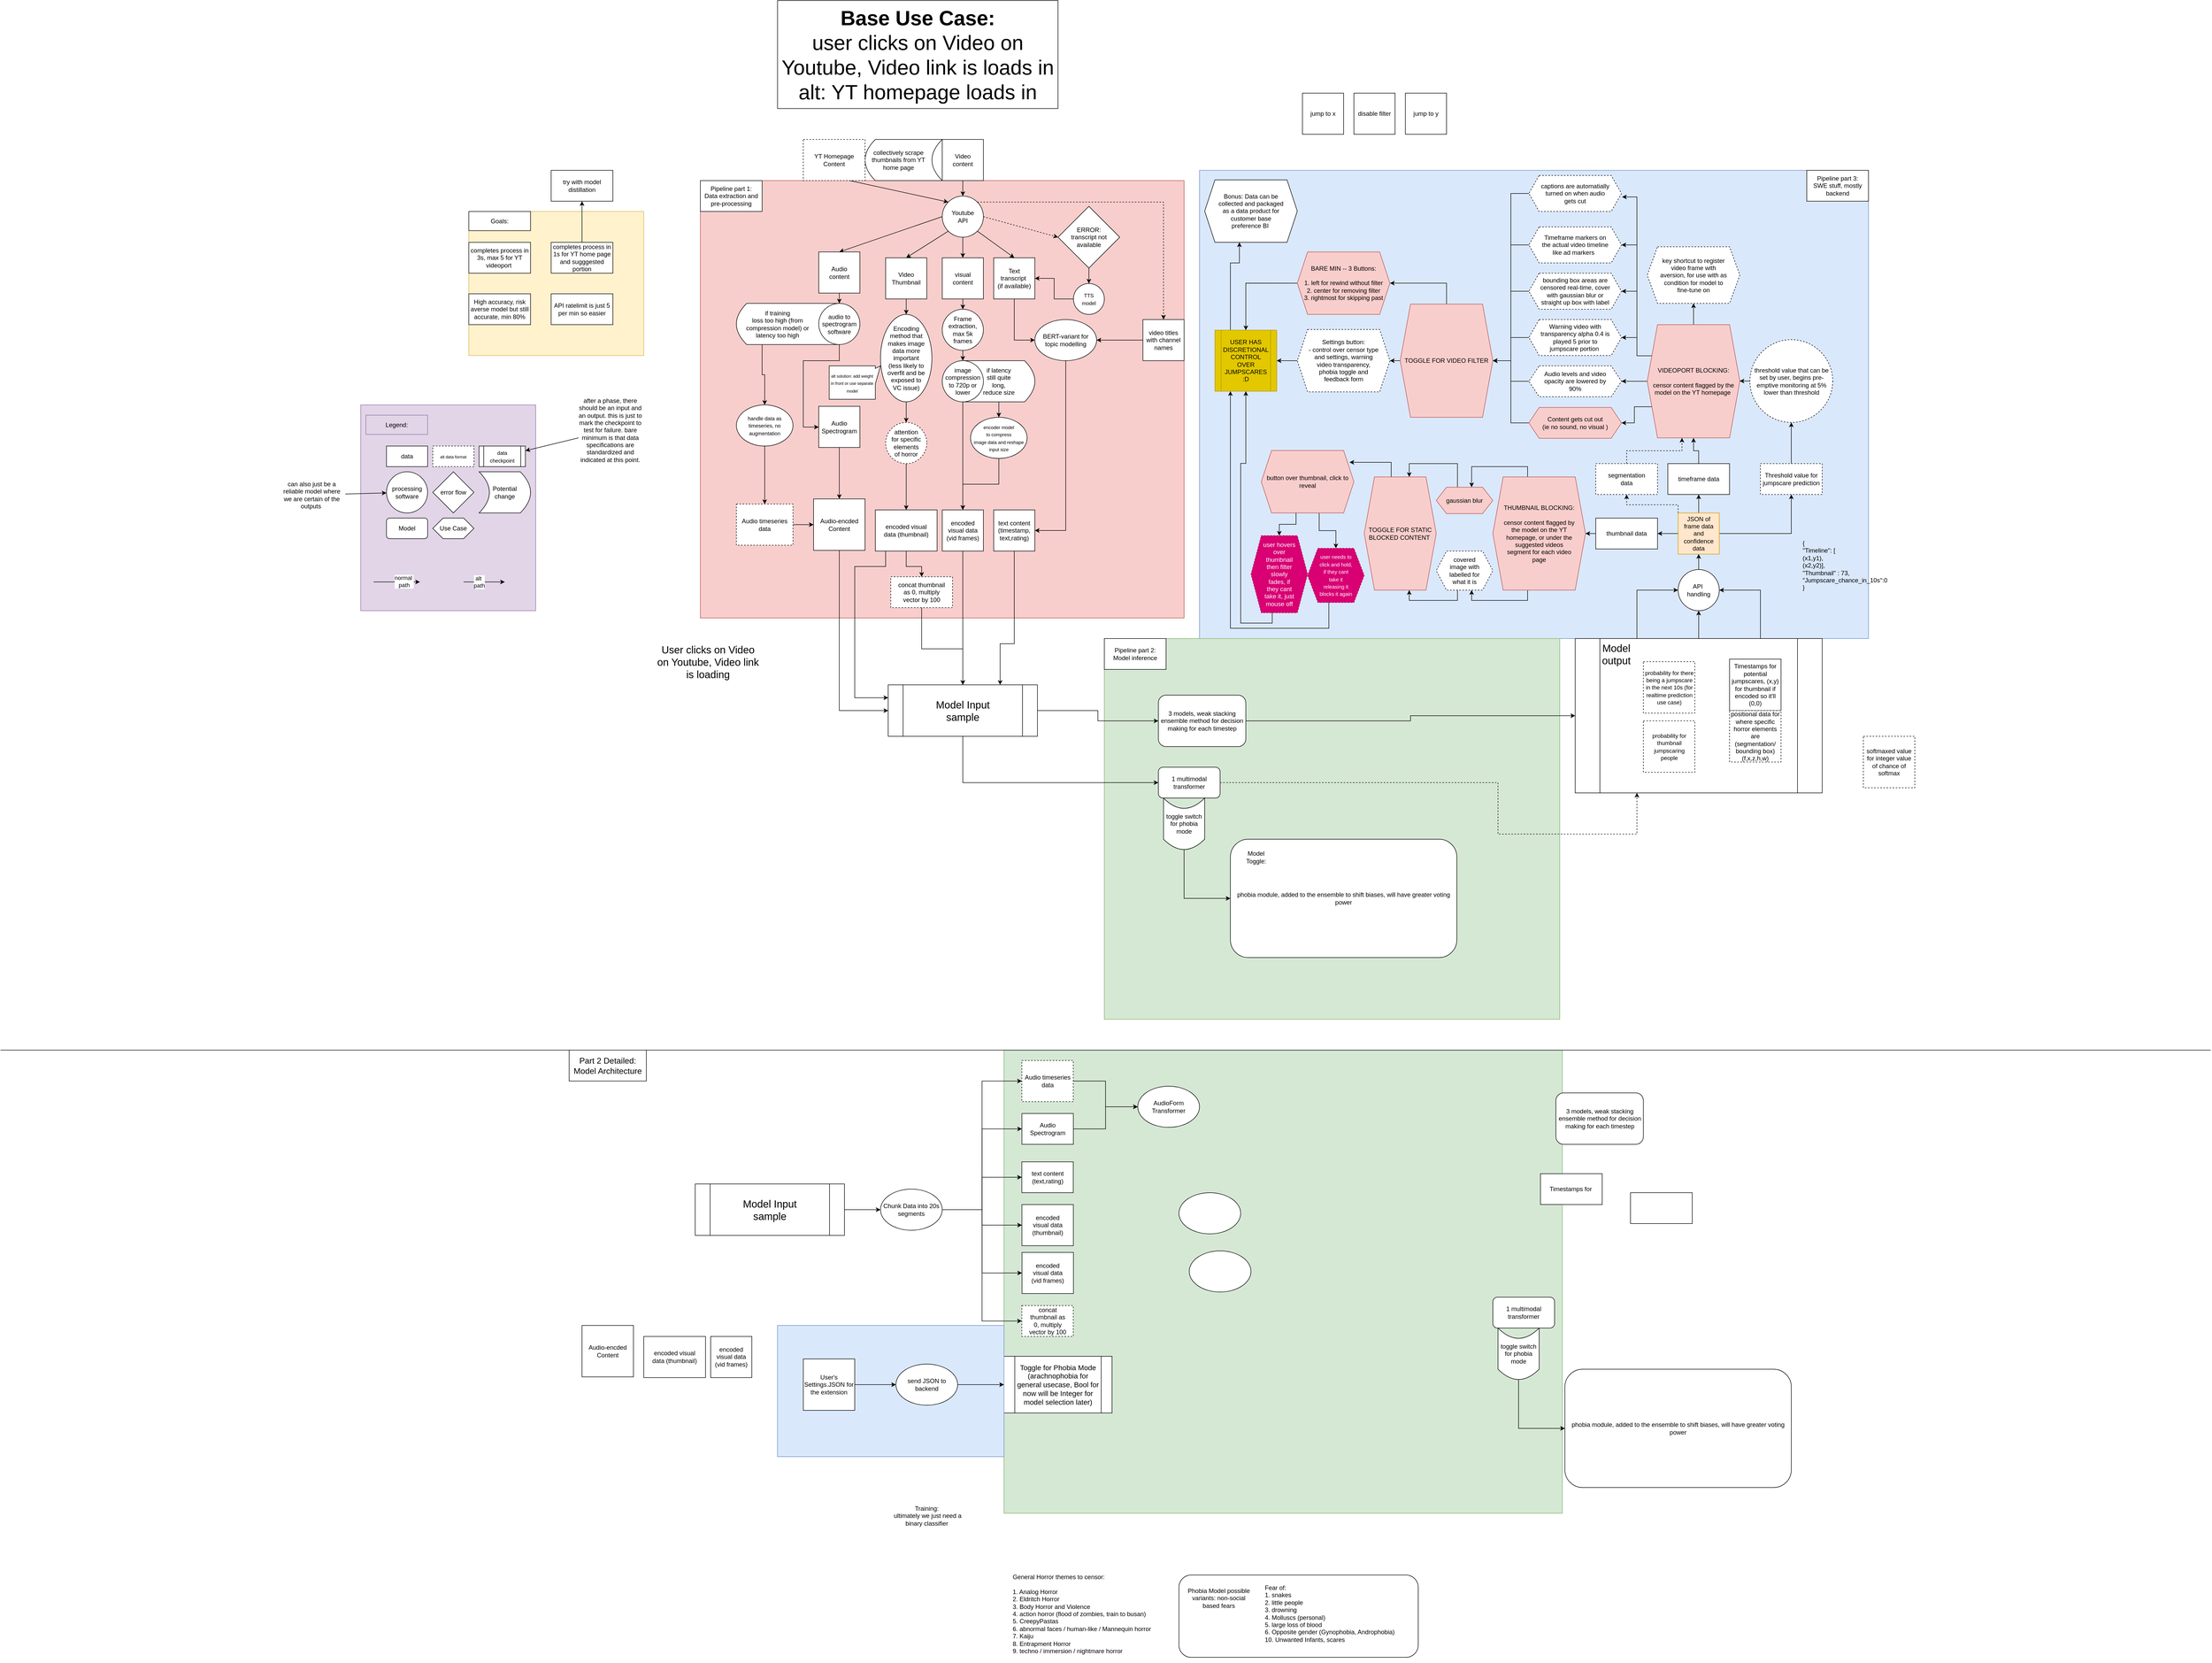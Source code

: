 <mxfile version="26.0.16">
  <diagram name="Page-1" id="UZV_4YaNEUYJYQrBW2No">
    <mxGraphModel dx="2810" dy="1759" grid="1" gridSize="10" guides="1" tooltips="1" connect="1" arrows="1" fold="1" page="1" pageScale="1" pageWidth="850" pageHeight="1100" math="0" shadow="0">
      <root>
        <mxCell id="0" />
        <mxCell id="1" parent="0" />
        <mxCell id="4fpCLledI54VdnfLR-wk-22" value="" style="rounded=0;whiteSpace=wrap;html=1;fillColor=#dae8fc;strokeColor=#6c8ebf;movable=0;resizable=0;rotatable=0;deletable=0;editable=0;locked=1;connectable=0;" vertex="1" parent="1">
          <mxGeometry x="640" y="220" width="1300" height="910" as="geometry" />
        </mxCell>
        <mxCell id="PtT7ccRdR9juAuZG76jp-39" value="" style="rounded=0;whiteSpace=wrap;html=1;fillColor=#e1d5e7;strokeColor=#9673a6;movable=1;resizable=1;rotatable=1;deletable=1;editable=1;locked=0;connectable=1;" parent="1" vertex="1">
          <mxGeometry x="-990" y="675.91" width="340" height="400" as="geometry" />
        </mxCell>
        <mxCell id="PtT7ccRdR9juAuZG76jp-40" value="Legend:" style="rounded=0;whiteSpace=wrap;html=1;movable=1;resizable=1;rotatable=1;deletable=1;editable=1;locked=0;connectable=1;strokeColor=#9673a6;fillColor=#e1d5e7;" parent="1" vertex="1">
          <mxGeometry x="-980" y="695.91" width="120" height="37.273" as="geometry" />
        </mxCell>
        <mxCell id="PtT7ccRdR9juAuZG76jp-6" value="" style="rounded=0;whiteSpace=wrap;html=1;fillColor=#f8cecc;strokeColor=#b85450;movable=0;resizable=0;rotatable=0;deletable=0;editable=0;locked=1;connectable=0;" parent="1" vertex="1">
          <mxGeometry x="-330" y="240" width="940" height="850" as="geometry" />
        </mxCell>
        <mxCell id="PtT7ccRdR9juAuZG76jp-3" value="" style="edgeStyle=orthogonalEdgeStyle;rounded=0;orthogonalLoop=1;jettySize=auto;html=1;exitX=0.5;exitY=1;exitDx=0;exitDy=0;" parent="1" source="PtT7ccRdR9juAuZG76jp-56" target="PtT7ccRdR9juAuZG76jp-2" edge="1">
          <mxGeometry relative="1" as="geometry">
            <mxPoint x="220" y="336" as="sourcePoint" />
            <Array as="points" />
          </mxGeometry>
        </mxCell>
        <mxCell id="PtT7ccRdR9juAuZG76jp-5" value="" style="rounded=0;orthogonalLoop=1;jettySize=auto;html=1;entryX=0.5;entryY=0;entryDx=0;entryDy=0;exitX=1;exitY=1;exitDx=0;exitDy=0;" parent="1" source="PtT7ccRdR9juAuZG76jp-56" target="PtT7ccRdR9juAuZG76jp-4" edge="1">
          <mxGeometry relative="1" as="geometry">
            <mxPoint x="240" y="270" as="sourcePoint" />
          </mxGeometry>
        </mxCell>
        <mxCell id="PtT7ccRdR9juAuZG76jp-13" style="rounded=0;orthogonalLoop=1;jettySize=auto;html=1;entryX=0.5;entryY=0;entryDx=0;entryDy=0;exitX=0;exitY=0.5;exitDx=0;exitDy=0;" parent="1" source="PtT7ccRdR9juAuZG76jp-56" target="PtT7ccRdR9juAuZG76jp-10" edge="1">
          <mxGeometry relative="1" as="geometry">
            <mxPoint x="110" y="270" as="sourcePoint" />
          </mxGeometry>
        </mxCell>
        <mxCell id="PtT7ccRdR9juAuZG76jp-17" value="" style="rounded=0;orthogonalLoop=1;jettySize=auto;html=1;dashed=1;exitX=1;exitY=0.5;exitDx=0;exitDy=0;entryX=0;entryY=0.5;entryDx=0;entryDy=0;" parent="1" source="PtT7ccRdR9juAuZG76jp-56" target="PtT7ccRdR9juAuZG76jp-16" edge="1">
          <mxGeometry relative="1" as="geometry" />
        </mxCell>
        <mxCell id="PtT7ccRdR9juAuZG76jp-58" value="" style="edgeStyle=orthogonalEdgeStyle;rounded=0;orthogonalLoop=1;jettySize=auto;html=1;" parent="1" source="PtT7ccRdR9juAuZG76jp-1" target="PtT7ccRdR9juAuZG76jp-56" edge="1">
          <mxGeometry relative="1" as="geometry" />
        </mxCell>
        <mxCell id="PtT7ccRdR9juAuZG76jp-1" value="Video &lt;br&gt;content" style="whiteSpace=wrap;html=1;aspect=fixed;" parent="1" vertex="1">
          <mxGeometry x="140" y="160" width="80" height="80" as="geometry" />
        </mxCell>
        <mxCell id="PtT7ccRdR9juAuZG76jp-37" value="" style="edgeStyle=orthogonalEdgeStyle;rounded=0;orthogonalLoop=1;jettySize=auto;html=1;" parent="1" source="PtT7ccRdR9juAuZG76jp-2" target="PtT7ccRdR9juAuZG76jp-33" edge="1">
          <mxGeometry relative="1" as="geometry" />
        </mxCell>
        <mxCell id="PtT7ccRdR9juAuZG76jp-2" value="visual &lt;br&gt;content" style="whiteSpace=wrap;html=1;aspect=fixed;" parent="1" vertex="1">
          <mxGeometry x="140" y="390" width="80" height="80" as="geometry" />
        </mxCell>
        <mxCell id="PtT7ccRdR9juAuZG76jp-38" value="" style="edgeStyle=orthogonalEdgeStyle;rounded=0;orthogonalLoop=1;jettySize=auto;html=1;entryX=0;entryY=0.5;entryDx=0;entryDy=0;" parent="1" source="PtT7ccRdR9juAuZG76jp-4" target="4fpCLledI54VdnfLR-wk-46" edge="1">
          <mxGeometry relative="1" as="geometry">
            <mxPoint x="280" y="490" as="targetPoint" />
          </mxGeometry>
        </mxCell>
        <mxCell id="PtT7ccRdR9juAuZG76jp-4" value="Text transcript&amp;nbsp;&lt;br&gt;(if available)" style="whiteSpace=wrap;html=1;aspect=fixed;" parent="1" vertex="1">
          <mxGeometry x="240" y="390" width="80" height="80" as="geometry" />
        </mxCell>
        <mxCell id="PtT7ccRdR9juAuZG76jp-7" value="&lt;font style=&quot;font-size: 40px;&quot;&gt;&lt;b style=&quot;&quot;&gt;Base Use Case: &lt;/b&gt;&lt;br&gt;user clicks on Video on Youtube, Video link is loads in&lt;/font&gt;&lt;div&gt;&lt;font style=&quot;font-size: 40px;&quot;&gt;alt: YT homepage loads in&lt;/font&gt;&lt;/div&gt;" style="text;html=1;align=center;verticalAlign=middle;whiteSpace=wrap;rounded=0;strokeColor=default;spacingTop=10;spacingBottom=10;" parent="1" vertex="1">
          <mxGeometry x="-180" y="-110" width="545" height="210" as="geometry" />
        </mxCell>
        <mxCell id="PtT7ccRdR9juAuZG76jp-8" value="&lt;font style=&quot;font-size: 20px;&quot;&gt;User clicks on Video on Youtube, Video link is loading&lt;/font&gt;" style="text;html=1;align=center;verticalAlign=middle;whiteSpace=wrap;rounded=0;" parent="1" vertex="1">
          <mxGeometry x="-420" y="1130" width="210" height="90" as="geometry" />
        </mxCell>
        <mxCell id="PtT7ccRdR9juAuZG76jp-9" value="Pipeline part 1: &lt;br&gt;Data extraction and pre-processing" style="rounded=0;whiteSpace=wrap;html=1;" parent="1" vertex="1">
          <mxGeometry x="-330" y="240" width="120" height="60" as="geometry" />
        </mxCell>
        <mxCell id="PtT7ccRdR9juAuZG76jp-24" value="" style="edgeStyle=orthogonalEdgeStyle;rounded=0;orthogonalLoop=1;jettySize=auto;html=1;exitX=0.5;exitY=1;exitDx=0;exitDy=0;" parent="1" source="PtT7ccRdR9juAuZG76jp-26" target="PtT7ccRdR9juAuZG76jp-23" edge="1">
          <mxGeometry relative="1" as="geometry">
            <Array as="points">
              <mxPoint x="-60" y="590" />
              <mxPoint x="-130" y="590" />
              <mxPoint x="-130" y="719" />
            </Array>
          </mxGeometry>
        </mxCell>
        <mxCell id="PtT7ccRdR9juAuZG76jp-10" value="Audio&lt;br&gt;content" style="whiteSpace=wrap;html=1;aspect=fixed;" parent="1" vertex="1">
          <mxGeometry x="-100" y="378.64" width="80" height="80" as="geometry" />
        </mxCell>
        <mxCell id="PtT7ccRdR9juAuZG76jp-22" value="" style="edgeStyle=orthogonalEdgeStyle;rounded=0;orthogonalLoop=1;jettySize=auto;html=1;" parent="1" source="PtT7ccRdR9juAuZG76jp-16" target="PtT7ccRdR9juAuZG76jp-21" edge="1">
          <mxGeometry relative="1" as="geometry" />
        </mxCell>
        <mxCell id="PtT7ccRdR9juAuZG76jp-16" value="ERROR: &lt;br&gt;transcript not available" style="rhombus;whiteSpace=wrap;html=1;" parent="1" vertex="1">
          <mxGeometry x="365" y="290" width="120" height="120" as="geometry" />
        </mxCell>
        <mxCell id="PtT7ccRdR9juAuZG76jp-60" value="" style="edgeStyle=orthogonalEdgeStyle;rounded=0;orthogonalLoop=1;jettySize=auto;html=1;" parent="1" source="PtT7ccRdR9juAuZG76jp-21" target="PtT7ccRdR9juAuZG76jp-4" edge="1">
          <mxGeometry relative="1" as="geometry" />
        </mxCell>
        <mxCell id="PtT7ccRdR9juAuZG76jp-21" value="&lt;font style=&quot;font-size: 10px;&quot;&gt;TTS &lt;br&gt;model&lt;/font&gt;" style="ellipse;whiteSpace=wrap;html=1;" parent="1" vertex="1">
          <mxGeometry x="395" y="440" width="60" height="60" as="geometry" />
        </mxCell>
        <mxCell id="PtT7ccRdR9juAuZG76jp-80" value="" style="edgeStyle=orthogonalEdgeStyle;rounded=0;orthogonalLoop=1;jettySize=auto;html=1;" parent="1" source="PtT7ccRdR9juAuZG76jp-23" target="PtT7ccRdR9juAuZG76jp-79" edge="1">
          <mxGeometry relative="1" as="geometry" />
        </mxCell>
        <mxCell id="PtT7ccRdR9juAuZG76jp-23" value="Audio Spectrogram" style="whiteSpace=wrap;html=1;aspect=fixed;" parent="1" vertex="1">
          <mxGeometry x="-100" y="678.64" width="80" height="80" as="geometry" />
        </mxCell>
        <mxCell id="PtT7ccRdR9juAuZG76jp-25" value="" style="edgeStyle=orthogonalEdgeStyle;rounded=0;orthogonalLoop=1;jettySize=auto;html=1;" parent="1" source="PtT7ccRdR9juAuZG76jp-10" target="PtT7ccRdR9juAuZG76jp-26" edge="1">
          <mxGeometry relative="1" as="geometry">
            <mxPoint x="-60" y="458.64" as="sourcePoint" />
            <mxPoint x="-60" y="628.64" as="targetPoint" />
          </mxGeometry>
        </mxCell>
        <mxCell id="PtT7ccRdR9juAuZG76jp-31" value="" style="edgeStyle=orthogonalEdgeStyle;rounded=0;orthogonalLoop=1;jettySize=auto;html=1;" parent="1" source="PtT7ccRdR9juAuZG76jp-63" target="PtT7ccRdR9juAuZG76jp-32" edge="1">
          <mxGeometry relative="1" as="geometry" />
        </mxCell>
        <mxCell id="PtT7ccRdR9juAuZG76jp-88" value="" style="edgeStyle=orthogonalEdgeStyle;rounded=0;orthogonalLoop=1;jettySize=auto;html=1;" parent="1" source="PtT7ccRdR9juAuZG76jp-32" target="PtT7ccRdR9juAuZG76jp-86" edge="1">
          <mxGeometry relative="1" as="geometry" />
        </mxCell>
        <mxCell id="PtT7ccRdR9juAuZG76jp-32" value="encoded visual data (vid frames)" style="whiteSpace=wrap;html=1;aspect=fixed;" parent="1" vertex="1">
          <mxGeometry x="140" y="880" width="80" height="80" as="geometry" />
        </mxCell>
        <mxCell id="PtT7ccRdR9juAuZG76jp-33" value="Frame extraction, max 5k frames" style="ellipse;whiteSpace=wrap;html=1;aspect=fixed;" parent="1" vertex="1">
          <mxGeometry x="140" y="490" width="80" height="80" as="geometry" />
        </mxCell>
        <mxCell id="PtT7ccRdR9juAuZG76jp-34" value="" style="edgeStyle=orthogonalEdgeStyle;rounded=0;orthogonalLoop=1;jettySize=auto;html=1;exitX=0.5;exitY=1;exitDx=0;exitDy=0;" parent="1" source="4fpCLledI54VdnfLR-wk-46" target="PtT7ccRdR9juAuZG76jp-35" edge="1">
          <mxGeometry relative="1" as="geometry">
            <Array as="points">
              <mxPoint x="380" y="920" />
            </Array>
          </mxGeometry>
        </mxCell>
        <mxCell id="PtT7ccRdR9juAuZG76jp-89" value="" style="edgeStyle=orthogonalEdgeStyle;rounded=0;orthogonalLoop=1;jettySize=auto;html=1;entryX=0.75;entryY=0;entryDx=0;entryDy=0;" parent="1" source="PtT7ccRdR9juAuZG76jp-35" target="PtT7ccRdR9juAuZG76jp-86" edge="1">
          <mxGeometry relative="1" as="geometry">
            <Array as="points">
              <mxPoint x="280" y="1140" />
              <mxPoint x="253" y="1140" />
            </Array>
          </mxGeometry>
        </mxCell>
        <mxCell id="PtT7ccRdR9juAuZG76jp-35" value="text content&lt;br&gt;(timestamp, text,rating)" style="whiteSpace=wrap;html=1;aspect=fixed;" parent="1" vertex="1">
          <mxGeometry x="240" y="880" width="80" height="80" as="geometry" />
        </mxCell>
        <mxCell id="PtT7ccRdR9juAuZG76jp-43" value="data" style="rounded=0;whiteSpace=wrap;html=1;movable=1;resizable=1;rotatable=1;deletable=1;editable=1;locked=0;connectable=1;" parent="1" vertex="1">
          <mxGeometry x="-940" y="755.91" width="80" height="40" as="geometry" />
        </mxCell>
        <mxCell id="PtT7ccRdR9juAuZG76jp-44" value="processing software" style="ellipse;whiteSpace=wrap;html=1;aspect=fixed;movable=1;resizable=1;rotatable=1;deletable=1;editable=1;locked=0;connectable=1;" parent="1" vertex="1">
          <mxGeometry x="-940" y="805.91" width="80" height="80" as="geometry" />
        </mxCell>
        <mxCell id="PtT7ccRdR9juAuZG76jp-45" value="Model" style="rounded=1;whiteSpace=wrap;html=1;movable=1;resizable=1;rotatable=1;deletable=1;editable=1;locked=0;connectable=1;" parent="1" vertex="1">
          <mxGeometry x="-940" y="895.91" width="80" height="40" as="geometry" />
        </mxCell>
        <mxCell id="PtT7ccRdR9juAuZG76jp-46" value="error flow" style="rhombus;whiteSpace=wrap;html=1;movable=1;resizable=1;rotatable=1;deletable=1;editable=1;locked=0;connectable=1;" parent="1" vertex="1">
          <mxGeometry x="-850" y="805.91" width="80" height="80" as="geometry" />
        </mxCell>
        <mxCell id="PtT7ccRdR9juAuZG76jp-48" value="" style="rounded=0;whiteSpace=wrap;html=1;fillColor=#fff2cc;strokeColor=#d6b656;movable=0;resizable=0;rotatable=0;deletable=0;editable=0;locked=1;connectable=0;" parent="1" vertex="1">
          <mxGeometry x="-780" y="300" width="340" height="280" as="geometry" />
        </mxCell>
        <mxCell id="PtT7ccRdR9juAuZG76jp-49" value="Goals:" style="rounded=0;whiteSpace=wrap;html=1;movable=1;resizable=1;rotatable=1;deletable=1;editable=1;locked=0;connectable=1;" parent="1" vertex="1">
          <mxGeometry x="-780" y="300" width="120" height="37.273" as="geometry" />
        </mxCell>
        <mxCell id="PtT7ccRdR9juAuZG76jp-50" value="completes process in 3s, max 5 for YT videoport&amp;nbsp;" style="rounded=0;whiteSpace=wrap;html=1;" parent="1" vertex="1">
          <mxGeometry x="-780" y="360" width="120" height="60" as="geometry" />
        </mxCell>
        <mxCell id="PtT7ccRdR9juAuZG76jp-51" value="High accuracy, risk averse model but still accurate, min 80%" style="rounded=0;whiteSpace=wrap;html=1;" parent="1" vertex="1">
          <mxGeometry x="-780" y="460" width="120" height="60" as="geometry" />
        </mxCell>
        <mxCell id="PtT7ccRdR9juAuZG76jp-53" value="Use Case" style="shape=hexagon;perimeter=hexagonPerimeter2;whiteSpace=wrap;html=1;fixedSize=1;movable=1;resizable=1;rotatable=1;deletable=1;editable=1;locked=0;connectable=1;" parent="1" vertex="1">
          <mxGeometry x="-850" y="895.91" width="80" height="40" as="geometry" />
        </mxCell>
        <mxCell id="4fpCLledI54VdnfLR-wk-44" style="edgeStyle=orthogonalEdgeStyle;rounded=0;orthogonalLoop=1;jettySize=auto;html=1;exitX=1;exitY=0;exitDx=0;exitDy=0;entryX=0.5;entryY=0;entryDx=0;entryDy=0;dashed=1;" edge="1" parent="1" source="PtT7ccRdR9juAuZG76jp-56" target="4fpCLledI54VdnfLR-wk-43">
          <mxGeometry relative="1" as="geometry">
            <Array as="points">
              <mxPoint x="570" y="282" />
            </Array>
          </mxGeometry>
        </mxCell>
        <mxCell id="4fpCLledI54VdnfLR-wk-141" style="rounded=0;orthogonalLoop=1;jettySize=auto;html=1;exitX=0;exitY=1;exitDx=0;exitDy=0;entryX=0.5;entryY=0;entryDx=0;entryDy=0;" edge="1" parent="1" source="PtT7ccRdR9juAuZG76jp-56" target="PtT7ccRdR9juAuZG76jp-90">
          <mxGeometry relative="1" as="geometry" />
        </mxCell>
        <mxCell id="PtT7ccRdR9juAuZG76jp-56" value="Youtube &lt;br&gt;API" style="ellipse;whiteSpace=wrap;html=1;aspect=fixed;" parent="1" vertex="1">
          <mxGeometry x="140" y="270" width="80" height="80" as="geometry" />
        </mxCell>
        <mxCell id="PtT7ccRdR9juAuZG76jp-62" value="" style="edgeStyle=orthogonalEdgeStyle;rounded=0;orthogonalLoop=1;jettySize=auto;html=1;" parent="1" source="PtT7ccRdR9juAuZG76jp-33" target="PtT7ccRdR9juAuZG76jp-63" edge="1">
          <mxGeometry relative="1" as="geometry">
            <mxPoint x="180" y="570" as="sourcePoint" />
            <mxPoint x="180" y="740" as="targetPoint" />
          </mxGeometry>
        </mxCell>
        <mxCell id="PtT7ccRdR9juAuZG76jp-70" value="" style="edgeStyle=orthogonalEdgeStyle;rounded=0;orthogonalLoop=1;jettySize=auto;html=1;" parent="1" source="PtT7ccRdR9juAuZG76jp-65" target="PtT7ccRdR9juAuZG76jp-68" edge="1">
          <mxGeometry relative="1" as="geometry" />
        </mxCell>
        <mxCell id="PtT7ccRdR9juAuZG76jp-65" value="if latency &lt;br&gt;still quite &lt;br&gt;long, &lt;br&gt;reduce size" style="shape=dataStorage;whiteSpace=wrap;html=1;fixedSize=1;rotation=0;flipH=1;" parent="1" vertex="1">
          <mxGeometry x="180" y="590" width="140" height="80" as="geometry" />
        </mxCell>
        <mxCell id="PtT7ccRdR9juAuZG76jp-64" value="Potential &lt;br&gt;change" style="shape=dataStorage;whiteSpace=wrap;html=1;fixedSize=1;rotation=0;flipH=1;movable=1;resizable=1;rotatable=1;deletable=1;editable=1;locked=0;connectable=1;" parent="1" vertex="1">
          <mxGeometry x="-760" y="805.91" width="100" height="80" as="geometry" />
        </mxCell>
        <mxCell id="PtT7ccRdR9juAuZG76jp-63" value="image compression to 720p or lower" style="ellipse;whiteSpace=wrap;html=1;aspect=fixed;" parent="1" vertex="1">
          <mxGeometry x="140" y="590" width="80" height="80" as="geometry" />
        </mxCell>
        <mxCell id="PtT7ccRdR9juAuZG76jp-72" value="" style="edgeStyle=orthogonalEdgeStyle;rounded=0;orthogonalLoop=1;jettySize=auto;html=1;entryX=0.5;entryY=0;entryDx=0;entryDy=0;" parent="1" source="PtT7ccRdR9juAuZG76jp-68" target="PtT7ccRdR9juAuZG76jp-32" edge="1">
          <mxGeometry relative="1" as="geometry" />
        </mxCell>
        <mxCell id="PtT7ccRdR9juAuZG76jp-68" value="&lt;font style=&quot;font-size: 9px;&quot;&gt;encoder model &lt;br&gt;to compress &lt;br&gt;image data and reshape input size&lt;/font&gt;" style="ellipse;whiteSpace=wrap;html=1;" parent="1" vertex="1">
          <mxGeometry x="195" y="700" width="110" height="80" as="geometry" />
        </mxCell>
        <mxCell id="PtT7ccRdR9juAuZG76jp-81" value="" style="edgeStyle=orthogonalEdgeStyle;rounded=0;orthogonalLoop=1;jettySize=auto;html=1;" parent="1" source="PtT7ccRdR9juAuZG76jp-73" target="PtT7ccRdR9juAuZG76jp-79" edge="1">
          <mxGeometry relative="1" as="geometry" />
        </mxCell>
        <mxCell id="PtT7ccRdR9juAuZG76jp-73" value="Audio timeseries data" style="rounded=0;whiteSpace=wrap;html=1;dashed=1;" parent="1" vertex="1">
          <mxGeometry x="-260" y="868.64" width="110" height="80" as="geometry" />
        </mxCell>
        <mxCell id="PtT7ccRdR9juAuZG76jp-77" value="" style="edgeStyle=orthogonalEdgeStyle;rounded=0;orthogonalLoop=1;jettySize=auto;html=1;exitX=0.25;exitY=1;exitDx=0;exitDy=0;" parent="1" source="PtT7ccRdR9juAuZG76jp-74" target="PtT7ccRdR9juAuZG76jp-75" edge="1">
          <mxGeometry relative="1" as="geometry" />
        </mxCell>
        <mxCell id="PtT7ccRdR9juAuZG76jp-74" value="if training &lt;br&gt;loss too high (from compression model) or latency too high" style="shape=dataStorage;whiteSpace=wrap;html=1;fixedSize=1;rotation=0;flipH=0;spacingRight=40;" parent="1" vertex="1">
          <mxGeometry x="-260" y="478.64" width="200" height="80" as="geometry" />
        </mxCell>
        <mxCell id="PtT7ccRdR9juAuZG76jp-78" value="" style="edgeStyle=orthogonalEdgeStyle;rounded=0;orthogonalLoop=1;jettySize=auto;html=1;" parent="1" source="PtT7ccRdR9juAuZG76jp-75" target="PtT7ccRdR9juAuZG76jp-73" edge="1">
          <mxGeometry relative="1" as="geometry" />
        </mxCell>
        <mxCell id="PtT7ccRdR9juAuZG76jp-75" value="&lt;font size=&quot;1&quot;&gt;handle data as timeseries, no augmentation&lt;/font&gt;" style="ellipse;whiteSpace=wrap;html=1;" parent="1" vertex="1">
          <mxGeometry x="-260" y="675.91" width="110" height="80" as="geometry" />
        </mxCell>
        <mxCell id="PtT7ccRdR9juAuZG76jp-26" value="audio to spectrogram software" style="ellipse;whiteSpace=wrap;html=1;aspect=fixed;" parent="1" vertex="1">
          <mxGeometry x="-100" y="478.64" width="80" height="80" as="geometry" />
        </mxCell>
        <mxCell id="PtT7ccRdR9juAuZG76jp-87" value="" style="edgeStyle=orthogonalEdgeStyle;rounded=0;orthogonalLoop=1;jettySize=auto;html=1;entryX=0;entryY=0.5;entryDx=0;entryDy=0;" parent="1" source="PtT7ccRdR9juAuZG76jp-79" target="PtT7ccRdR9juAuZG76jp-86" edge="1">
          <mxGeometry relative="1" as="geometry">
            <Array as="points">
              <mxPoint x="-60" y="1270" />
            </Array>
          </mxGeometry>
        </mxCell>
        <mxCell id="PtT7ccRdR9juAuZG76jp-79" value="Audio-encded&lt;br&gt;Content" style="whiteSpace=wrap;html=1;aspect=fixed;" parent="1" vertex="1">
          <mxGeometry x="-110" y="858.64" width="100" height="100" as="geometry" />
        </mxCell>
        <mxCell id="PtT7ccRdR9juAuZG76jp-84" value="&lt;font style=&quot;font-size: 8px;&quot;&gt;alt data format&lt;/font&gt;" style="rounded=0;whiteSpace=wrap;html=1;dashed=1;movable=1;resizable=1;rotatable=1;deletable=1;editable=1;locked=0;connectable=1;" parent="1" vertex="1">
          <mxGeometry x="-850" y="755.91" width="80" height="40" as="geometry" />
        </mxCell>
        <mxCell id="PtT7ccRdR9juAuZG76jp-85" value="&lt;font size=&quot;1&quot;&gt;data checkpoint&lt;/font&gt;" style="shape=process;whiteSpace=wrap;html=1;backgroundOutline=1;movable=1;resizable=1;rotatable=1;deletable=1;editable=1;locked=0;connectable=1;" parent="1" vertex="1">
          <mxGeometry x="-760" y="755.91" width="90" height="40" as="geometry" />
        </mxCell>
        <mxCell id="PtT7ccRdR9juAuZG76jp-86" value="&lt;font style=&quot;font-size: 20px;&quot;&gt;Model Input&lt;br&gt;&lt;/font&gt;&lt;div&gt;&lt;font style=&quot;font-size: 20px;&quot;&gt;sample&lt;/font&gt;&lt;/div&gt;" style="shape=process;whiteSpace=wrap;html=1;backgroundOutline=1;" parent="1" vertex="1">
          <mxGeometry x="35" y="1220" width="290" height="100" as="geometry" />
        </mxCell>
        <mxCell id="PtT7ccRdR9juAuZG76jp-94" value="" style="edgeStyle=orthogonalEdgeStyle;rounded=0;orthogonalLoop=1;jettySize=auto;html=1;" parent="1" source="PtT7ccRdR9juAuZG76jp-90" target="PtT7ccRdR9juAuZG76jp-93" edge="1">
          <mxGeometry relative="1" as="geometry" />
        </mxCell>
        <mxCell id="PtT7ccRdR9juAuZG76jp-90" value="Video Thumbnail" style="whiteSpace=wrap;html=1;aspect=fixed;" parent="1" vertex="1">
          <mxGeometry x="30" y="390" width="80" height="80" as="geometry" />
        </mxCell>
        <mxCell id="PtT7ccRdR9juAuZG76jp-98" value="" style="edgeStyle=orthogonalEdgeStyle;rounded=0;orthogonalLoop=1;jettySize=auto;html=1;" parent="1" source="PtT7ccRdR9juAuZG76jp-93" target="PtT7ccRdR9juAuZG76jp-97" edge="1">
          <mxGeometry relative="1" as="geometry" />
        </mxCell>
        <mxCell id="PtT7ccRdR9juAuZG76jp-93" value="Encoding method that makes image data more important (less likely to overfit and be exposed to VC issue)" style="ellipse;whiteSpace=wrap;html=1;spacingLeft=10;spacingRight=10;" parent="1" vertex="1">
          <mxGeometry x="20" y="500" width="100" height="170" as="geometry" />
        </mxCell>
        <mxCell id="PtT7ccRdR9juAuZG76jp-101" style="edgeStyle=orthogonalEdgeStyle;rounded=0;orthogonalLoop=1;jettySize=auto;html=1;entryX=0;entryY=0.25;entryDx=0;entryDy=0;" parent="1" source="PtT7ccRdR9juAuZG76jp-95" target="PtT7ccRdR9juAuZG76jp-86" edge="1">
          <mxGeometry relative="1" as="geometry">
            <Array as="points">
              <mxPoint x="30" y="990" />
              <mxPoint x="-30" y="990" />
              <mxPoint x="-30" y="1245" />
            </Array>
          </mxGeometry>
        </mxCell>
        <mxCell id="PtT7ccRdR9juAuZG76jp-103" value="" style="edgeStyle=orthogonalEdgeStyle;rounded=0;orthogonalLoop=1;jettySize=auto;html=1;" parent="1" source="PtT7ccRdR9juAuZG76jp-95" target="PtT7ccRdR9juAuZG76jp-102" edge="1">
          <mxGeometry relative="1" as="geometry">
            <Array as="points">
              <mxPoint x="70" y="990" />
              <mxPoint x="100" y="990" />
            </Array>
          </mxGeometry>
        </mxCell>
        <mxCell id="PtT7ccRdR9juAuZG76jp-95" value="encoded visual data (thumbnail)" style="whiteSpace=wrap;html=1;spacingLeft=10;spacingRight=10;" parent="1" vertex="1">
          <mxGeometry x="10" y="880" width="120" height="80" as="geometry" />
        </mxCell>
        <mxCell id="PtT7ccRdR9juAuZG76jp-99" value="" style="edgeStyle=orthogonalEdgeStyle;rounded=0;orthogonalLoop=1;jettySize=auto;html=1;" parent="1" source="PtT7ccRdR9juAuZG76jp-97" target="PtT7ccRdR9juAuZG76jp-95" edge="1">
          <mxGeometry relative="1" as="geometry" />
        </mxCell>
        <mxCell id="PtT7ccRdR9juAuZG76jp-97" value="attention for specific elements of horror" style="ellipse;whiteSpace=wrap;html=1;spacingLeft=10;spacingRight=10;dashed=1;" parent="1" vertex="1">
          <mxGeometry x="30" y="710" width="80" height="80" as="geometry" />
        </mxCell>
        <mxCell id="PtT7ccRdR9juAuZG76jp-104" value="" style="edgeStyle=orthogonalEdgeStyle;rounded=0;orthogonalLoop=1;jettySize=auto;html=1;entryX=0.5;entryY=0;entryDx=0;entryDy=0;" parent="1" source="PtT7ccRdR9juAuZG76jp-102" target="PtT7ccRdR9juAuZG76jp-86" edge="1">
          <mxGeometry relative="1" as="geometry">
            <Array as="points">
              <mxPoint x="100" y="1150" />
              <mxPoint x="180" y="1150" />
            </Array>
          </mxGeometry>
        </mxCell>
        <mxCell id="PtT7ccRdR9juAuZG76jp-102" value="concat thumbnail as 0, multiply vector by 100" style="whiteSpace=wrap;html=1;spacingLeft=10;spacingRight=10;dashed=1;" parent="1" vertex="1">
          <mxGeometry x="40" y="1010" width="120" height="60" as="geometry" />
        </mxCell>
        <mxCell id="PtT7ccRdR9juAuZG76jp-109" value="" style="rounded=0;orthogonalLoop=1;jettySize=auto;html=1;movable=1;resizable=1;rotatable=1;deletable=1;editable=1;locked=0;connectable=1;" parent="1" source="PtT7ccRdR9juAuZG76jp-108" target="PtT7ccRdR9juAuZG76jp-44" edge="1">
          <mxGeometry relative="1" as="geometry" />
        </mxCell>
        <mxCell id="PtT7ccRdR9juAuZG76jp-108" value="can also just be a reliable model where we are certain of the outputs&amp;nbsp;" style="text;html=1;align=center;verticalAlign=middle;whiteSpace=wrap;rounded=0;movable=1;resizable=1;rotatable=1;deletable=1;editable=1;locked=0;connectable=1;" parent="1" vertex="1">
          <mxGeometry x="-1150" y="835.91" width="130" height="30" as="geometry" />
        </mxCell>
        <mxCell id="PtT7ccRdR9juAuZG76jp-110" value="" style="rounded=0;whiteSpace=wrap;html=1;fillColor=#d5e8d4;strokeColor=#82b366;" parent="1" vertex="1">
          <mxGeometry x="455" y="1130" width="885" height="740" as="geometry" />
        </mxCell>
        <mxCell id="PtT7ccRdR9juAuZG76jp-112" value="Pipeline part 2: &lt;br&gt;Model inference" style="rounded=0;whiteSpace=wrap;html=1;" parent="1" vertex="1">
          <mxGeometry x="455" y="1130" width="120" height="60" as="geometry" />
        </mxCell>
        <mxCell id="PtT7ccRdR9juAuZG76jp-123" value="" style="edgeStyle=orthogonalEdgeStyle;rounded=0;orthogonalLoop=1;jettySize=auto;html=1;entryX=0;entryY=0.5;entryDx=0;entryDy=0;" parent="1" source="PtT7ccRdR9juAuZG76jp-114" target="PtT7ccRdR9juAuZG76jp-124" edge="1">
          <mxGeometry relative="1" as="geometry">
            <mxPoint x="1430.0" y="1270" as="targetPoint" />
          </mxGeometry>
        </mxCell>
        <mxCell id="PtT7ccRdR9juAuZG76jp-114" value="3 models, weak stacking ensemble method for decision making for each timestep" style="rounded=1;whiteSpace=wrap;html=1;" parent="1" vertex="1">
          <mxGeometry x="560" y="1240" width="170" height="100" as="geometry" />
        </mxCell>
        <mxCell id="PtT7ccRdR9juAuZG76jp-115" value="" style="edgeStyle=orthogonalEdgeStyle;rounded=0;orthogonalLoop=1;jettySize=auto;html=1;" parent="1" source="PtT7ccRdR9juAuZG76jp-86" target="PtT7ccRdR9juAuZG76jp-114" edge="1">
          <mxGeometry relative="1" as="geometry" />
        </mxCell>
        <mxCell id="PtT7ccRdR9juAuZG76jp-127" style="edgeStyle=orthogonalEdgeStyle;rounded=0;orthogonalLoop=1;jettySize=auto;html=1;entryX=0.25;entryY=1;entryDx=0;entryDy=0;dashed=1;" parent="1" source="PtT7ccRdR9juAuZG76jp-118" target="PtT7ccRdR9juAuZG76jp-124" edge="1">
          <mxGeometry relative="1" as="geometry">
            <Array as="points">
              <mxPoint x="1220" y="1410" />
              <mxPoint x="1220" y="1510" />
              <mxPoint x="1490" y="1510" />
            </Array>
          </mxGeometry>
        </mxCell>
        <mxCell id="PtT7ccRdR9juAuZG76jp-118" value="1 multimodal transformer" style="rounded=1;whiteSpace=wrap;html=1;" parent="1" vertex="1">
          <mxGeometry x="560" y="1380" width="120" height="60" as="geometry" />
        </mxCell>
        <mxCell id="PtT7ccRdR9juAuZG76jp-119" value="" style="edgeStyle=orthogonalEdgeStyle;rounded=0;orthogonalLoop=1;jettySize=auto;html=1;entryX=0;entryY=0.5;entryDx=0;entryDy=0;" parent="1" source="PtT7ccRdR9juAuZG76jp-86" target="PtT7ccRdR9juAuZG76jp-118" edge="1">
          <mxGeometry relative="1" as="geometry">
            <Array as="points">
              <mxPoint x="180" y="1410" />
            </Array>
          </mxGeometry>
        </mxCell>
        <mxCell id="4fpCLledI54VdnfLR-wk-16" value="" style="edgeStyle=orthogonalEdgeStyle;rounded=0;orthogonalLoop=1;jettySize=auto;html=1;" edge="1" parent="1" source="PtT7ccRdR9juAuZG76jp-124" target="4fpCLledI54VdnfLR-wk-15">
          <mxGeometry relative="1" as="geometry" />
        </mxCell>
        <mxCell id="4fpCLledI54VdnfLR-wk-19" style="edgeStyle=orthogonalEdgeStyle;rounded=0;orthogonalLoop=1;jettySize=auto;html=1;exitX=0.75;exitY=0;exitDx=0;exitDy=0;entryX=1;entryY=0.5;entryDx=0;entryDy=0;" edge="1" parent="1" source="PtT7ccRdR9juAuZG76jp-124" target="4fpCLledI54VdnfLR-wk-15">
          <mxGeometry relative="1" as="geometry" />
        </mxCell>
        <mxCell id="4fpCLledI54VdnfLR-wk-20" style="edgeStyle=orthogonalEdgeStyle;rounded=0;orthogonalLoop=1;jettySize=auto;html=1;exitX=0.25;exitY=0;exitDx=0;exitDy=0;entryX=0;entryY=0.5;entryDx=0;entryDy=0;" edge="1" parent="1" source="PtT7ccRdR9juAuZG76jp-124" target="4fpCLledI54VdnfLR-wk-15">
          <mxGeometry relative="1" as="geometry">
            <Array as="points">
              <mxPoint x="1490" y="1036" />
            </Array>
          </mxGeometry>
        </mxCell>
        <mxCell id="PtT7ccRdR9juAuZG76jp-124" value="" style="shape=process;whiteSpace=wrap;html=1;backgroundOutline=1;" parent="1" vertex="1">
          <mxGeometry x="1370" y="1130" width="480" height="300" as="geometry" />
        </mxCell>
        <mxCell id="PtT7ccRdR9juAuZG76jp-126" style="rounded=0;orthogonalLoop=1;jettySize=auto;html=1;" parent="1" source="PtT7ccRdR9juAuZG76jp-125" target="PtT7ccRdR9juAuZG76jp-85" edge="1">
          <mxGeometry relative="1" as="geometry" />
        </mxCell>
        <mxCell id="PtT7ccRdR9juAuZG76jp-125" value="after a phase, there should be an input and an output. this is just to mark the checkpoint to test for failure. bare minimum is that data specifications are standardized and indicated at this point." style="text;html=1;align=center;verticalAlign=middle;whiteSpace=wrap;rounded=0;" parent="1" vertex="1">
          <mxGeometry x="-570" y="710" width="130" height="30" as="geometry" />
        </mxCell>
        <mxCell id="PtT7ccRdR9juAuZG76jp-128" value="" style="rounded=0;orthogonalLoop=1;jettySize=auto;html=1;movable=1;resizable=1;rotatable=1;deletable=1;editable=1;locked=0;connectable=1;" parent="1" edge="1">
          <mxGeometry relative="1" as="geometry">
            <mxPoint x="-965" y="1020" as="sourcePoint" />
            <mxPoint x="-875" y="1020.05" as="targetPoint" />
          </mxGeometry>
        </mxCell>
        <mxCell id="PtT7ccRdR9juAuZG76jp-130" value="normal&amp;nbsp;&lt;br&gt;path" style="edgeLabel;html=1;align=center;verticalAlign=middle;resizable=0;points=[];" parent="PtT7ccRdR9juAuZG76jp-128" vertex="1" connectable="0">
          <mxGeometry x="0.307" y="1" relative="1" as="geometry">
            <mxPoint as="offset" />
          </mxGeometry>
        </mxCell>
        <mxCell id="PtT7ccRdR9juAuZG76jp-129" value="" style="rounded=0;orthogonalLoop=1;jettySize=auto;html=1;movable=1;resizable=1;rotatable=1;deletable=1;editable=1;locked=0;connectable=1;" parent="1" edge="1">
          <mxGeometry relative="1" as="geometry">
            <mxPoint x="-790" y="1020" as="sourcePoint" />
            <mxPoint x="-710" y="1020" as="targetPoint" />
          </mxGeometry>
        </mxCell>
        <mxCell id="PtT7ccRdR9juAuZG76jp-131" value="alt&amp;nbsp;&lt;br&gt;path" style="edgeLabel;html=1;align=center;verticalAlign=middle;resizable=0;points=[];" parent="PtT7ccRdR9juAuZG76jp-129" vertex="1" connectable="0">
          <mxGeometry x="-0.265" relative="1" as="geometry">
            <mxPoint as="offset" />
          </mxGeometry>
        </mxCell>
        <mxCell id="4fpCLledI54VdnfLR-wk-1" value="&lt;font style=&quot;font-size: 20px;&quot;&gt;Model output&lt;/font&gt;" style="text;html=1;align=center;verticalAlign=middle;whiteSpace=wrap;rounded=0;" vertex="1" parent="1">
          <mxGeometry x="1420" y="1145" width="60" height="30" as="geometry" />
        </mxCell>
        <mxCell id="4fpCLledI54VdnfLR-wk-4" value="API ratelimit is just 5 per min so easier" style="rounded=0;whiteSpace=wrap;html=1;" vertex="1" parent="1">
          <mxGeometry x="-620" y="460" width="120" height="60" as="geometry" />
        </mxCell>
        <mxCell id="4fpCLledI54VdnfLR-wk-13" value="" style="edgeStyle=orthogonalEdgeStyle;rounded=0;orthogonalLoop=1;jettySize=auto;html=1;" edge="1" parent="1" source="4fpCLledI54VdnfLR-wk-5" target="4fpCLledI54VdnfLR-wk-12">
          <mxGeometry relative="1" as="geometry" />
        </mxCell>
        <mxCell id="4fpCLledI54VdnfLR-wk-5" value="completes process in 1s for YT home page and sugggested portion" style="rounded=0;whiteSpace=wrap;html=1;" vertex="1" parent="1">
          <mxGeometry x="-620" y="360" width="120" height="60" as="geometry" />
        </mxCell>
        <mxCell id="4fpCLledI54VdnfLR-wk-7" value="&lt;font style=&quot;font-size: 11px;&quot;&gt;probability for there being a jumpscare in the next 10s (for realtime prediction use case)&lt;/font&gt;" style="whiteSpace=wrap;html=1;aspect=fixed;dashed=1;" vertex="1" parent="1">
          <mxGeometry x="1502.5" y="1175" width="100" height="100" as="geometry" />
        </mxCell>
        <mxCell id="4fpCLledI54VdnfLR-wk-12" value="try with model distillation" style="whiteSpace=wrap;html=1;rounded=0;" vertex="1" parent="1">
          <mxGeometry x="-620" y="220" width="120" height="60" as="geometry" />
        </mxCell>
        <mxCell id="4fpCLledI54VdnfLR-wk-18" value="" style="edgeStyle=orthogonalEdgeStyle;rounded=0;orthogonalLoop=1;jettySize=auto;html=1;" edge="1" parent="1" source="4fpCLledI54VdnfLR-wk-15" target="4fpCLledI54VdnfLR-wk-17">
          <mxGeometry relative="1" as="geometry" />
        </mxCell>
        <mxCell id="4fpCLledI54VdnfLR-wk-15" value="API&amp;nbsp; &lt;br&gt;handling" style="ellipse;whiteSpace=wrap;html=1;" vertex="1" parent="1">
          <mxGeometry x="1570" y="995.91" width="80" height="80" as="geometry" />
        </mxCell>
        <mxCell id="4fpCLledI54VdnfLR-wk-25" style="edgeStyle=orthogonalEdgeStyle;rounded=0;orthogonalLoop=1;jettySize=auto;html=1;exitX=0;exitY=0.5;exitDx=0;exitDy=0;" edge="1" parent="1" source="4fpCLledI54VdnfLR-wk-17" target="4fpCLledI54VdnfLR-wk-24">
          <mxGeometry relative="1" as="geometry" />
        </mxCell>
        <mxCell id="4fpCLledI54VdnfLR-wk-28" value="" style="edgeStyle=orthogonalEdgeStyle;rounded=0;orthogonalLoop=1;jettySize=auto;html=1;" edge="1" parent="1" source="4fpCLledI54VdnfLR-wk-17" target="4fpCLledI54VdnfLR-wk-27">
          <mxGeometry relative="1" as="geometry" />
        </mxCell>
        <mxCell id="4fpCLledI54VdnfLR-wk-30" value="" style="edgeStyle=orthogonalEdgeStyle;rounded=0;orthogonalLoop=1;jettySize=auto;html=1;" edge="1" parent="1" source="4fpCLledI54VdnfLR-wk-17" target="4fpCLledI54VdnfLR-wk-29">
          <mxGeometry relative="1" as="geometry" />
        </mxCell>
        <mxCell id="4fpCLledI54VdnfLR-wk-53" style="edgeStyle=orthogonalEdgeStyle;rounded=0;orthogonalLoop=1;jettySize=auto;html=1;exitX=0;exitY=0;exitDx=0;exitDy=0;entryX=0.5;entryY=1;entryDx=0;entryDy=0;dashed=1;" edge="1" parent="1" source="4fpCLledI54VdnfLR-wk-17" target="4fpCLledI54VdnfLR-wk-52">
          <mxGeometry relative="1" as="geometry">
            <Array as="points">
              <mxPoint x="1570" y="870" />
              <mxPoint x="1470" y="870" />
            </Array>
          </mxGeometry>
        </mxCell>
        <mxCell id="4fpCLledI54VdnfLR-wk-17" value="JSON of frame data and confidence data" style="whiteSpace=wrap;html=1;aspect=fixed;fillColor=#ffe6cc;strokeColor=#d79b00;" vertex="1" parent="1">
          <mxGeometry x="1570" y="885.91" width="80" height="80" as="geometry" />
        </mxCell>
        <mxCell id="4fpCLledI54VdnfLR-wk-23" value="Pipeline part 3: &lt;br&gt;SWE stuff, mostly backend" style="rounded=0;whiteSpace=wrap;html=1;movable=1;resizable=1;rotatable=1;deletable=1;editable=1;locked=0;connectable=1;" vertex="1" parent="1">
          <mxGeometry x="1820" y="220" width="120" height="60" as="geometry" />
        </mxCell>
        <mxCell id="4fpCLledI54VdnfLR-wk-48" value="" style="edgeStyle=orthogonalEdgeStyle;rounded=0;orthogonalLoop=1;jettySize=auto;html=1;" edge="1" parent="1" source="4fpCLledI54VdnfLR-wk-24" target="4fpCLledI54VdnfLR-wk-38">
          <mxGeometry relative="1" as="geometry" />
        </mxCell>
        <mxCell id="4fpCLledI54VdnfLR-wk-24" value="thumbnail data" style="rounded=0;whiteSpace=wrap;html=1;" vertex="1" parent="1">
          <mxGeometry x="1410" y="895.91" width="120" height="60" as="geometry" />
        </mxCell>
        <mxCell id="4fpCLledI54VdnfLR-wk-50" style="edgeStyle=orthogonalEdgeStyle;rounded=0;orthogonalLoop=1;jettySize=auto;html=1;entryX=0.5;entryY=1;entryDx=0;entryDy=0;" edge="1" parent="1" source="4fpCLledI54VdnfLR-wk-27" target="4fpCLledI54VdnfLR-wk-49">
          <mxGeometry relative="1" as="geometry" />
        </mxCell>
        <mxCell id="4fpCLledI54VdnfLR-wk-27" value="timeframe data" style="whiteSpace=wrap;html=1;" vertex="1" parent="1">
          <mxGeometry x="1550" y="790" width="120" height="60" as="geometry" />
        </mxCell>
        <mxCell id="4fpCLledI54VdnfLR-wk-73" value="" style="edgeStyle=orthogonalEdgeStyle;rounded=0;orthogonalLoop=1;jettySize=auto;html=1;" edge="1" parent="1" source="4fpCLledI54VdnfLR-wk-29" target="4fpCLledI54VdnfLR-wk-71">
          <mxGeometry relative="1" as="geometry" />
        </mxCell>
        <mxCell id="4fpCLledI54VdnfLR-wk-29" value="Threshold value for jumpscare prediction" style="whiteSpace=wrap;html=1;dashed=1;" vertex="1" parent="1">
          <mxGeometry x="1730" y="790" width="120" height="60" as="geometry" />
        </mxCell>
        <mxCell id="4fpCLledI54VdnfLR-wk-33" value="" style="group" vertex="1" connectable="0" parent="1">
          <mxGeometry x="700" y="1520" width="440" height="230" as="geometry" />
        </mxCell>
        <mxCell id="4fpCLledI54VdnfLR-wk-31" value="phobia module, added to the ensemble to shift biases, will have greater voting power" style="rounded=1;whiteSpace=wrap;html=1;" vertex="1" parent="4fpCLledI54VdnfLR-wk-33">
          <mxGeometry width="440" height="230" as="geometry" />
        </mxCell>
        <mxCell id="4fpCLledI54VdnfLR-wk-32" value="Model Toggle:" style="text;html=1;align=center;verticalAlign=middle;whiteSpace=wrap;rounded=0;" vertex="1" parent="4fpCLledI54VdnfLR-wk-33">
          <mxGeometry x="20" y="20" width="60" height="30" as="geometry" />
        </mxCell>
        <mxCell id="4fpCLledI54VdnfLR-wk-37" style="edgeStyle=orthogonalEdgeStyle;rounded=0;orthogonalLoop=1;jettySize=auto;html=1;exitX=0;exitY=0.5;exitDx=0;exitDy=0;entryX=0;entryY=0.5;entryDx=0;entryDy=0;" edge="1" parent="1" source="4fpCLledI54VdnfLR-wk-36" target="4fpCLledI54VdnfLR-wk-31">
          <mxGeometry relative="1" as="geometry" />
        </mxCell>
        <mxCell id="4fpCLledI54VdnfLR-wk-36" value="toggle switch for phobia mode" style="shape=dataStorage;whiteSpace=wrap;html=1;fixedSize=1;direction=north;" vertex="1" parent="1">
          <mxGeometry x="570" y="1440" width="80" height="100" as="geometry" />
        </mxCell>
        <mxCell id="4fpCLledI54VdnfLR-wk-104" style="edgeStyle=orthogonalEdgeStyle;rounded=0;orthogonalLoop=1;jettySize=auto;html=1;exitX=0.375;exitY=1;exitDx=0;exitDy=0;entryX=0.625;entryY=1;entryDx=0;entryDy=0;" edge="1" parent="1" source="4fpCLledI54VdnfLR-wk-38" target="4fpCLledI54VdnfLR-wk-103">
          <mxGeometry relative="1" as="geometry" />
        </mxCell>
        <mxCell id="4fpCLledI54VdnfLR-wk-106" style="edgeStyle=orthogonalEdgeStyle;rounded=0;orthogonalLoop=1;jettySize=auto;html=1;exitX=0.375;exitY=0;exitDx=0;exitDy=0;entryX=0.625;entryY=0;entryDx=0;entryDy=0;" edge="1" parent="1" source="4fpCLledI54VdnfLR-wk-38" target="4fpCLledI54VdnfLR-wk-102">
          <mxGeometry relative="1" as="geometry" />
        </mxCell>
        <mxCell id="4fpCLledI54VdnfLR-wk-38" value="THUMBNAIL BLOCKING:&lt;br&gt;&lt;div&gt;&lt;br&gt;&lt;/div&gt;&lt;div&gt;censor content flagged by the model on the YT homepage, or under the suggested videos segment for each video page&lt;/div&gt;" style="shape=hexagon;perimeter=hexagonPerimeter2;whiteSpace=wrap;html=1;fixedSize=1;spacingLeft=20;spacingRight=20;fillColor=#f8cecc;strokeColor=#b85450;" vertex="1" parent="1">
          <mxGeometry x="1210" y="815.91" width="180" height="220" as="geometry" />
        </mxCell>
        <mxCell id="4fpCLledI54VdnfLR-wk-39" value="collectively scrape thumbnails from YT home page" style="shape=dataStorage;whiteSpace=wrap;html=1;fixedSize=1;spacingRight=20;" vertex="1" parent="1">
          <mxGeometry x="-10" y="160" width="150" height="80" as="geometry" />
        </mxCell>
        <mxCell id="4fpCLledI54VdnfLR-wk-41" style="rounded=0;orthogonalLoop=1;jettySize=auto;html=1;exitX=0.75;exitY=1;exitDx=0;exitDy=0;entryX=0;entryY=0;entryDx=0;entryDy=0;" edge="1" parent="1" source="4fpCLledI54VdnfLR-wk-40" target="PtT7ccRdR9juAuZG76jp-56">
          <mxGeometry relative="1" as="geometry" />
        </mxCell>
        <mxCell id="4fpCLledI54VdnfLR-wk-40" value="YT Homepage Content" style="rounded=0;whiteSpace=wrap;html=1;dashed=1;" vertex="1" parent="1">
          <mxGeometry x="-130" y="160" width="120" height="80" as="geometry" />
        </mxCell>
        <mxCell id="4fpCLledI54VdnfLR-wk-47" value="" style="edgeStyle=orthogonalEdgeStyle;rounded=0;orthogonalLoop=1;jettySize=auto;html=1;" edge="1" parent="1" source="4fpCLledI54VdnfLR-wk-43" target="4fpCLledI54VdnfLR-wk-46">
          <mxGeometry relative="1" as="geometry" />
        </mxCell>
        <mxCell id="4fpCLledI54VdnfLR-wk-43" value="video titles with channel names" style="whiteSpace=wrap;html=1;aspect=fixed;" vertex="1" parent="1">
          <mxGeometry x="530" y="510" width="80" height="80" as="geometry" />
        </mxCell>
        <mxCell id="4fpCLledI54VdnfLR-wk-46" value="BERT-variant for topic modelling" style="ellipse;whiteSpace=wrap;html=1;spacingLeft=10;spacingRight=10;" vertex="1" parent="1">
          <mxGeometry x="320" y="510" width="120" height="80" as="geometry" />
        </mxCell>
        <mxCell id="4fpCLledI54VdnfLR-wk-65" value="" style="edgeStyle=orthogonalEdgeStyle;rounded=0;orthogonalLoop=1;jettySize=auto;html=1;" edge="1" parent="1" source="4fpCLledI54VdnfLR-wk-49" target="4fpCLledI54VdnfLR-wk-64">
          <mxGeometry relative="1" as="geometry" />
        </mxCell>
        <mxCell id="4fpCLledI54VdnfLR-wk-76" value="" style="edgeStyle=orthogonalEdgeStyle;rounded=0;orthogonalLoop=1;jettySize=auto;html=1;entryX=1;entryY=0.5;entryDx=0;entryDy=0;" edge="1" parent="1" source="4fpCLledI54VdnfLR-wk-49" target="4fpCLledI54VdnfLR-wk-61">
          <mxGeometry relative="1" as="geometry" />
        </mxCell>
        <mxCell id="4fpCLledI54VdnfLR-wk-77" style="edgeStyle=orthogonalEdgeStyle;rounded=0;orthogonalLoop=1;jettySize=auto;html=1;exitX=0;exitY=0.25;exitDx=0;exitDy=0;entryX=1;entryY=0.5;entryDx=0;entryDy=0;" edge="1" parent="1" source="4fpCLledI54VdnfLR-wk-49" target="4fpCLledI54VdnfLR-wk-66">
          <mxGeometry relative="1" as="geometry">
            <Array as="points">
              <mxPoint x="1490" y="581" />
              <mxPoint x="1490" y="545" />
            </Array>
          </mxGeometry>
        </mxCell>
        <mxCell id="4fpCLledI54VdnfLR-wk-78" style="edgeStyle=orthogonalEdgeStyle;rounded=0;orthogonalLoop=1;jettySize=auto;html=1;exitX=0;exitY=0.75;exitDx=0;exitDy=0;entryX=1;entryY=0.5;entryDx=0;entryDy=0;" edge="1" parent="1" source="4fpCLledI54VdnfLR-wk-49" target="4fpCLledI54VdnfLR-wk-60">
          <mxGeometry relative="1" as="geometry" />
        </mxCell>
        <mxCell id="4fpCLledI54VdnfLR-wk-83" style="edgeStyle=orthogonalEdgeStyle;rounded=0;orthogonalLoop=1;jettySize=auto;html=1;exitX=0;exitY=0.25;exitDx=0;exitDy=0;entryX=1;entryY=0.5;entryDx=0;entryDy=0;" edge="1" parent="1" source="4fpCLledI54VdnfLR-wk-49" target="4fpCLledI54VdnfLR-wk-82">
          <mxGeometry relative="1" as="geometry">
            <Array as="points">
              <mxPoint x="1490" y="581" />
              <mxPoint x="1490" y="455" />
            </Array>
          </mxGeometry>
        </mxCell>
        <mxCell id="4fpCLledI54VdnfLR-wk-111" style="edgeStyle=orthogonalEdgeStyle;rounded=0;orthogonalLoop=1;jettySize=auto;html=1;exitX=0;exitY=0.25;exitDx=0;exitDy=0;entryX=1;entryY=0.5;entryDx=0;entryDy=0;" edge="1" parent="1" source="4fpCLledI54VdnfLR-wk-49" target="4fpCLledI54VdnfLR-wk-110">
          <mxGeometry relative="1" as="geometry">
            <Array as="points">
              <mxPoint x="1490" y="581" />
              <mxPoint x="1490" y="365" />
            </Array>
          </mxGeometry>
        </mxCell>
        <mxCell id="4fpCLledI54VdnfLR-wk-117" style="edgeStyle=orthogonalEdgeStyle;rounded=0;orthogonalLoop=1;jettySize=auto;html=1;exitX=0;exitY=0.25;exitDx=0;exitDy=0;entryX=1.006;entryY=0.596;entryDx=0;entryDy=0;entryPerimeter=0;" edge="1" parent="1" source="4fpCLledI54VdnfLR-wk-49" target="4fpCLledI54VdnfLR-wk-115">
          <mxGeometry relative="1" as="geometry">
            <mxPoint x="1490" y="330" as="targetPoint" />
            <Array as="points">
              <mxPoint x="1490" y="581" />
              <mxPoint x="1490" y="272" />
            </Array>
          </mxGeometry>
        </mxCell>
        <mxCell id="4fpCLledI54VdnfLR-wk-49" value="VIDEOPORT BLOCKING:&lt;br&gt;&lt;div&gt;&lt;br&gt;&lt;/div&gt;&lt;div&gt;censor content flagged by the model on the YT homepage&amp;nbsp;&lt;/div&gt;" style="shape=hexagon;perimeter=hexagonPerimeter2;whiteSpace=wrap;html=1;fixedSize=1;fillColor=#f8cecc;strokeColor=#b85450;" vertex="1" parent="1">
          <mxGeometry x="1510" y="520" width="180" height="220" as="geometry" />
        </mxCell>
        <mxCell id="4fpCLledI54VdnfLR-wk-54" style="edgeStyle=orthogonalEdgeStyle;rounded=0;orthogonalLoop=1;jettySize=auto;html=1;entryX=0.375;entryY=1;entryDx=0;entryDy=0;dashed=1;" edge="1" parent="1" source="4fpCLledI54VdnfLR-wk-52" target="4fpCLledI54VdnfLR-wk-49">
          <mxGeometry relative="1" as="geometry" />
        </mxCell>
        <mxCell id="4fpCLledI54VdnfLR-wk-52" value="segmentation&lt;br&gt;data" style="whiteSpace=wrap;html=1;dashed=1;" vertex="1" parent="1">
          <mxGeometry x="1410" y="790" width="120" height="60" as="geometry" />
        </mxCell>
        <mxCell id="4fpCLledI54VdnfLR-wk-93" style="edgeStyle=orthogonalEdgeStyle;rounded=0;orthogonalLoop=1;jettySize=auto;html=1;exitX=0.25;exitY=0;exitDx=0;exitDy=0;entryX=0.375;entryY=1;entryDx=0;entryDy=0;" edge="1" parent="1" source="4fpCLledI54VdnfLR-wk-56" target="4fpCLledI54VdnfLR-wk-92">
          <mxGeometry relative="1" as="geometry">
            <Array as="points">
              <mxPoint x="700" y="400" />
              <mxPoint x="718" y="400" />
            </Array>
          </mxGeometry>
        </mxCell>
        <mxCell id="4fpCLledI54VdnfLR-wk-56" value="USER HAS DISCRETIONAL CONTROL OVER JUMPSCARES&lt;br&gt;:D" style="shape=process;whiteSpace=wrap;html=1;backgroundOutline=1;fillColor=#e3c800;fontColor=#000000;strokeColor=#B09500;" vertex="1" parent="1">
          <mxGeometry x="670" y="530.68" width="120" height="118.64" as="geometry" />
        </mxCell>
        <mxCell id="4fpCLledI54VdnfLR-wk-81" value="" style="edgeStyle=orthogonalEdgeStyle;rounded=0;orthogonalLoop=1;jettySize=auto;html=1;" edge="1" parent="1" source="4fpCLledI54VdnfLR-wk-60" target="4fpCLledI54VdnfLR-wk-63">
          <mxGeometry relative="1" as="geometry" />
        </mxCell>
        <mxCell id="4fpCLledI54VdnfLR-wk-60" value="Content gets cut out &lt;br&gt;(ie no sound, no visual )" style="shape=hexagon;perimeter=hexagonPerimeter2;whiteSpace=wrap;html=1;fixedSize=1;strokeWidth=1;fillColor=#f8cecc;strokeColor=#b85450;" vertex="1" parent="1">
          <mxGeometry x="1280" y="680.91" width="180" height="60" as="geometry" />
        </mxCell>
        <mxCell id="4fpCLledI54VdnfLR-wk-80" value="" style="edgeStyle=orthogonalEdgeStyle;rounded=0;orthogonalLoop=1;jettySize=auto;html=1;" edge="1" parent="1" source="4fpCLledI54VdnfLR-wk-61" target="4fpCLledI54VdnfLR-wk-63">
          <mxGeometry relative="1" as="geometry" />
        </mxCell>
        <mxCell id="4fpCLledI54VdnfLR-wk-61" value="Audio levels and video opacity are lowered by 90%" style="shape=hexagon;perimeter=hexagonPerimeter2;whiteSpace=wrap;html=1;fixedSize=1;strokeWidth=1;dashed=1;spacingLeft=20;spacingRight=20;" vertex="1" parent="1">
          <mxGeometry x="1280" y="600" width="180" height="60" as="geometry" />
        </mxCell>
        <mxCell id="4fpCLledI54VdnfLR-wk-95" value="" style="edgeStyle=orthogonalEdgeStyle;rounded=0;orthogonalLoop=1;jettySize=auto;html=1;exitX=0.375;exitY=0;exitDx=0;exitDy=0;entryX=0.952;entryY=0.189;entryDx=0;entryDy=0;entryPerimeter=0;" edge="1" parent="1" source="4fpCLledI54VdnfLR-wk-62" target="4fpCLledI54VdnfLR-wk-94">
          <mxGeometry relative="1" as="geometry" />
        </mxCell>
        <mxCell id="4fpCLledI54VdnfLR-wk-62" value="TOGGLE FOR STATIC BLOCKED CONTENT&amp;nbsp;" style="shape=hexagon;perimeter=hexagonPerimeter2;whiteSpace=wrap;html=1;fixedSize=1;fillColor=#f8cecc;strokeColor=#b85450;" vertex="1" parent="1">
          <mxGeometry x="960" y="815.91" width="140" height="220" as="geometry" />
        </mxCell>
        <mxCell id="4fpCLledI54VdnfLR-wk-87" value="" style="edgeStyle=orthogonalEdgeStyle;rounded=0;orthogonalLoop=1;jettySize=auto;html=1;exitX=0.5;exitY=0;exitDx=0;exitDy=0;" edge="1" parent="1" source="4fpCLledI54VdnfLR-wk-63" target="4fpCLledI54VdnfLR-wk-86">
          <mxGeometry relative="1" as="geometry" />
        </mxCell>
        <mxCell id="4fpCLledI54VdnfLR-wk-89" style="edgeStyle=orthogonalEdgeStyle;rounded=0;orthogonalLoop=1;jettySize=auto;html=1;exitX=0;exitY=0.5;exitDx=0;exitDy=0;entryX=1;entryY=0.5;entryDx=0;entryDy=0;" edge="1" parent="1" source="4fpCLledI54VdnfLR-wk-63" target="4fpCLledI54VdnfLR-wk-88">
          <mxGeometry relative="1" as="geometry" />
        </mxCell>
        <mxCell id="4fpCLledI54VdnfLR-wk-63" value="TOGGLE FOR VIDEO FILTER" style="shape=hexagon;perimeter=hexagonPerimeter2;whiteSpace=wrap;html=1;fixedSize=1;fillColor=#f8cecc;strokeColor=#b85450;" vertex="1" parent="1">
          <mxGeometry x="1030" y="480.0" width="180" height="220" as="geometry" />
        </mxCell>
        <mxCell id="4fpCLledI54VdnfLR-wk-64" value="key shortcut to register video frame with aversion, for use with as condition for model to fine-tune on" style="shape=hexagon;perimeter=hexagonPerimeter2;whiteSpace=wrap;html=1;fixedSize=1;strokeWidth=1;dashed=1;spacingLeft=20;spacingRight=20;" vertex="1" parent="1">
          <mxGeometry x="1510" y="368.64" width="180" height="110" as="geometry" />
        </mxCell>
        <mxCell id="4fpCLledI54VdnfLR-wk-79" value="" style="edgeStyle=orthogonalEdgeStyle;rounded=0;orthogonalLoop=1;jettySize=auto;html=1;" edge="1" parent="1" source="4fpCLledI54VdnfLR-wk-66" target="4fpCLledI54VdnfLR-wk-63">
          <mxGeometry relative="1" as="geometry" />
        </mxCell>
        <mxCell id="4fpCLledI54VdnfLR-wk-66" value="Warning video with transparency alpha 0.4 is played 5 prior to jumpscare portion&amp;nbsp;" style="shape=hexagon;perimeter=hexagonPerimeter2;whiteSpace=wrap;html=1;fixedSize=1;strokeWidth=1;dashed=1;spacingLeft=20;spacingRight=20;" vertex="1" parent="1">
          <mxGeometry x="1280" y="510" width="180" height="70" as="geometry" />
        </mxCell>
        <mxCell id="4fpCLledI54VdnfLR-wk-74" value="" style="edgeStyle=orthogonalEdgeStyle;rounded=0;orthogonalLoop=1;jettySize=auto;html=1;entryX=1;entryY=0.5;entryDx=0;entryDy=0;" edge="1" parent="1" source="4fpCLledI54VdnfLR-wk-71" target="4fpCLledI54VdnfLR-wk-49">
          <mxGeometry relative="1" as="geometry">
            <mxPoint x="1690" y="640" as="targetPoint" />
          </mxGeometry>
        </mxCell>
        <mxCell id="4fpCLledI54VdnfLR-wk-71" value="threshold value that can be set by user, begins pre-emptive monitoring at 5% lower than threshold" style="ellipse;whiteSpace=wrap;html=1;aspect=fixed;dashed=1;" vertex="1" parent="1">
          <mxGeometry x="1709.54" y="549.09" width="160.91" height="160.91" as="geometry" />
        </mxCell>
        <mxCell id="4fpCLledI54VdnfLR-wk-84" style="edgeStyle=orthogonalEdgeStyle;rounded=0;orthogonalLoop=1;jettySize=auto;html=1;exitX=0;exitY=0.5;exitDx=0;exitDy=0;entryX=1;entryY=0.5;entryDx=0;entryDy=0;" edge="1" parent="1" source="4fpCLledI54VdnfLR-wk-82" target="4fpCLledI54VdnfLR-wk-63">
          <mxGeometry relative="1" as="geometry" />
        </mxCell>
        <mxCell id="4fpCLledI54VdnfLR-wk-82" value="bounding box areas are censored real-time, cover with gaussian blur or straight up box with label" style="shape=hexagon;perimeter=hexagonPerimeter2;whiteSpace=wrap;html=1;fixedSize=1;strokeWidth=1;dashed=1;spacingLeft=20;spacingRight=20;" vertex="1" parent="1">
          <mxGeometry x="1280" y="420" width="180" height="70" as="geometry" />
        </mxCell>
        <mxCell id="4fpCLledI54VdnfLR-wk-90" style="edgeStyle=orthogonalEdgeStyle;rounded=0;orthogonalLoop=1;jettySize=auto;html=1;exitX=0;exitY=0.5;exitDx=0;exitDy=0;entryX=0.5;entryY=0;entryDx=0;entryDy=0;" edge="1" parent="1" source="4fpCLledI54VdnfLR-wk-86" target="4fpCLledI54VdnfLR-wk-56">
          <mxGeometry relative="1" as="geometry" />
        </mxCell>
        <mxCell id="4fpCLledI54VdnfLR-wk-86" value="BARE MIN -- 3 Buttons:&lt;br&gt;&lt;br&gt;&lt;div&gt;1. left for rewind without filter&lt;/div&gt;&lt;div&gt;2. center for removing filter&lt;/div&gt;&lt;div&gt;3. rightmost for skipping past&lt;/div&gt;" style="shape=hexagon;perimeter=hexagonPerimeter2;whiteSpace=wrap;html=1;fixedSize=1;fillColor=#f8cecc;strokeColor=#b85450;" vertex="1" parent="1">
          <mxGeometry x="830" y="378.64" width="180" height="121.36" as="geometry" />
        </mxCell>
        <mxCell id="4fpCLledI54VdnfLR-wk-91" value="" style="edgeStyle=orthogonalEdgeStyle;rounded=0;orthogonalLoop=1;jettySize=auto;html=1;" edge="1" parent="1" source="4fpCLledI54VdnfLR-wk-88" target="4fpCLledI54VdnfLR-wk-56">
          <mxGeometry relative="1" as="geometry" />
        </mxCell>
        <mxCell id="4fpCLledI54VdnfLR-wk-88" value="Settings button:&lt;div&gt;- control over censor type and settings, warning video transparency, phobia toggle and feedback form&lt;/div&gt;" style="shape=hexagon;perimeter=hexagonPerimeter2;whiteSpace=wrap;html=1;fixedSize=1;dashed=1;spacingLeft=20;spacingRight=20;" vertex="1" parent="1">
          <mxGeometry x="830" y="529.32" width="180" height="121.36" as="geometry" />
        </mxCell>
        <mxCell id="4fpCLledI54VdnfLR-wk-92" value="Bonus: Data can be collected and packaged as a data product for customer base preference BI&amp;nbsp;" style="shape=hexagon;perimeter=hexagonPerimeter2;whiteSpace=wrap;html=1;fixedSize=1;spacingLeft=20;spacingRight=20;" vertex="1" parent="1">
          <mxGeometry x="650" y="238.64" width="180" height="121.36" as="geometry" />
        </mxCell>
        <mxCell id="4fpCLledI54VdnfLR-wk-98" value="" style="edgeStyle=orthogonalEdgeStyle;rounded=0;orthogonalLoop=1;jettySize=auto;html=1;exitX=0.625;exitY=1;exitDx=0;exitDy=0;" edge="1" parent="1" source="4fpCLledI54VdnfLR-wk-94" target="4fpCLledI54VdnfLR-wk-96">
          <mxGeometry relative="1" as="geometry" />
        </mxCell>
        <mxCell id="4fpCLledI54VdnfLR-wk-94" value="button over thumbnail, click to reveal" style="shape=hexagon;perimeter=hexagonPerimeter2;whiteSpace=wrap;html=1;fixedSize=1;fillColor=#f8cecc;strokeColor=#b85450;" vertex="1" parent="1">
          <mxGeometry x="760" y="764.55" width="180" height="121.36" as="geometry" />
        </mxCell>
        <mxCell id="4fpCLledI54VdnfLR-wk-100" value="" style="edgeStyle=orthogonalEdgeStyle;rounded=0;orthogonalLoop=1;jettySize=auto;html=1;exitX=0.375;exitY=1;exitDx=0;exitDy=0;" edge="1" parent="1" source="4fpCLledI54VdnfLR-wk-94" target="4fpCLledI54VdnfLR-wk-99">
          <mxGeometry relative="1" as="geometry" />
        </mxCell>
        <mxCell id="4fpCLledI54VdnfLR-wk-109" style="edgeStyle=orthogonalEdgeStyle;rounded=0;orthogonalLoop=1;jettySize=auto;html=1;exitX=0.375;exitY=1;exitDx=0;exitDy=0;entryX=0.25;entryY=1;entryDx=0;entryDy=0;" edge="1" parent="1" source="4fpCLledI54VdnfLR-wk-96" target="4fpCLledI54VdnfLR-wk-56">
          <mxGeometry relative="1" as="geometry">
            <Array as="points">
              <mxPoint x="891" y="1110" />
              <mxPoint x="700" y="1110" />
            </Array>
          </mxGeometry>
        </mxCell>
        <mxCell id="4fpCLledI54VdnfLR-wk-96" value="&lt;font style=&quot;font-size: 10px;&quot;&gt;user needs to click and hold, if they cant take it releasing it blocks it again&lt;/font&gt;" style="shape=hexagon;perimeter=hexagonPerimeter2;whiteSpace=wrap;html=1;fixedSize=1;dashed=1;spacingLeft=20;spacingRight=20;fillColor=#d80073;fontColor=#ffffff;strokeColor=#A50040;" vertex="1" parent="1">
          <mxGeometry x="850" y="954.55" width="110" height="105.45" as="geometry" />
        </mxCell>
        <mxCell id="4fpCLledI54VdnfLR-wk-108" style="edgeStyle=orthogonalEdgeStyle;rounded=0;orthogonalLoop=1;jettySize=auto;html=1;exitX=0.375;exitY=1;exitDx=0;exitDy=0;entryX=0.5;entryY=1;entryDx=0;entryDy=0;" edge="1" parent="1" source="4fpCLledI54VdnfLR-wk-99" target="4fpCLledI54VdnfLR-wk-56">
          <mxGeometry relative="1" as="geometry" />
        </mxCell>
        <mxCell id="4fpCLledI54VdnfLR-wk-99" value="user hovers over thumbnail then filter slowly fades, if they cant take it, just mouse off" style="shape=hexagon;perimeter=hexagonPerimeter2;whiteSpace=wrap;html=1;fixedSize=1;dashed=1;spacingLeft=20;spacingRight=20;fillColor=#d80073;fontColor=#ffffff;strokeColor=#A50040;" vertex="1" parent="1">
          <mxGeometry x="740" y="930" width="110" height="150" as="geometry" />
        </mxCell>
        <mxCell id="4fpCLledI54VdnfLR-wk-107" style="edgeStyle=orthogonalEdgeStyle;rounded=0;orthogonalLoop=1;jettySize=auto;html=1;exitX=0.375;exitY=0;exitDx=0;exitDy=0;entryX=0.625;entryY=0;entryDx=0;entryDy=0;" edge="1" parent="1" source="4fpCLledI54VdnfLR-wk-102" target="4fpCLledI54VdnfLR-wk-62">
          <mxGeometry relative="1" as="geometry">
            <Array as="points">
              <mxPoint x="1141" y="790" />
              <mxPoint x="1048" y="790" />
            </Array>
          </mxGeometry>
        </mxCell>
        <mxCell id="4fpCLledI54VdnfLR-wk-102" value="gaussian blur" style="shape=hexagon;perimeter=hexagonPerimeter2;whiteSpace=wrap;html=1;fixedSize=1;fillColor=#f8cecc;strokeColor=#b85450;" vertex="1" parent="1">
          <mxGeometry x="1100" y="835.91" width="110" height="51.36" as="geometry" />
        </mxCell>
        <mxCell id="4fpCLledI54VdnfLR-wk-105" style="edgeStyle=orthogonalEdgeStyle;rounded=0;orthogonalLoop=1;jettySize=auto;html=1;exitX=0.375;exitY=1;exitDx=0;exitDy=0;entryX=0.625;entryY=1;entryDx=0;entryDy=0;" edge="1" parent="1" source="4fpCLledI54VdnfLR-wk-103" target="4fpCLledI54VdnfLR-wk-62">
          <mxGeometry relative="1" as="geometry" />
        </mxCell>
        <mxCell id="4fpCLledI54VdnfLR-wk-103" value="covered image with labelled for what it is" style="shape=hexagon;perimeter=hexagonPerimeter2;whiteSpace=wrap;html=1;fixedSize=1;dashed=1;spacingLeft=20;spacingRight=20;" vertex="1" parent="1">
          <mxGeometry x="1100" y="960" width="110" height="75.91" as="geometry" />
        </mxCell>
        <mxCell id="4fpCLledI54VdnfLR-wk-112" style="edgeStyle=orthogonalEdgeStyle;rounded=0;orthogonalLoop=1;jettySize=auto;html=1;entryX=1;entryY=0.5;entryDx=0;entryDy=0;" edge="1" parent="1" source="4fpCLledI54VdnfLR-wk-110" target="4fpCLledI54VdnfLR-wk-63">
          <mxGeometry relative="1" as="geometry" />
        </mxCell>
        <mxCell id="4fpCLledI54VdnfLR-wk-110" value="Timeframe markers on the actual video timeline like ad markers&amp;nbsp;&amp;nbsp;" style="shape=hexagon;perimeter=hexagonPerimeter2;whiteSpace=wrap;html=1;fixedSize=1;strokeWidth=1;dashed=1;spacingLeft=20;spacingRight=20;" vertex="1" parent="1">
          <mxGeometry x="1280" y="330" width="180" height="70" as="geometry" />
        </mxCell>
        <mxCell id="4fpCLledI54VdnfLR-wk-118" style="edgeStyle=orthogonalEdgeStyle;rounded=0;orthogonalLoop=1;jettySize=auto;html=1;exitX=0;exitY=0.5;exitDx=0;exitDy=0;entryX=1;entryY=0.5;entryDx=0;entryDy=0;" edge="1" parent="1" source="4fpCLledI54VdnfLR-wk-115" target="4fpCLledI54VdnfLR-wk-63">
          <mxGeometry relative="1" as="geometry" />
        </mxCell>
        <mxCell id="4fpCLledI54VdnfLR-wk-115" value="captions are automatially turned on when audio gets cut" style="shape=hexagon;perimeter=hexagonPerimeter2;whiteSpace=wrap;html=1;fixedSize=1;strokeWidth=1;dashed=1;spacingLeft=20;spacingRight=20;" vertex="1" parent="1">
          <mxGeometry x="1280" y="230" width="180" height="70" as="geometry" />
        </mxCell>
        <mxCell id="4fpCLledI54VdnfLR-wk-119" value="" style="rounded=0;whiteSpace=wrap;html=1;fillColor=#d5e8d4;strokeColor=#82b366;movable=0;resizable=0;rotatable=0;deletable=0;editable=0;locked=1;connectable=0;" vertex="1" parent="1">
          <mxGeometry x="260" y="1930" width="1085" height="900" as="geometry" />
        </mxCell>
        <mxCell id="4fpCLledI54VdnfLR-wk-120" value="Part 2 Detailed: Model Architecture" style="rounded=0;whiteSpace=wrap;html=1;fontSize=16;" vertex="1" parent="1">
          <mxGeometry x="-585" y="1930" width="150" height="60" as="geometry" />
        </mxCell>
        <mxCell id="4fpCLledI54VdnfLR-wk-122" value="3 models, weak stacking ensemble method for decision making for each timestep" style="rounded=1;whiteSpace=wrap;html=1;" vertex="1" parent="1">
          <mxGeometry x="1332.5" y="2013" width="170" height="100" as="geometry" />
        </mxCell>
        <mxCell id="4fpCLledI54VdnfLR-wk-172" value="" style="edgeStyle=orthogonalEdgeStyle;rounded=0;orthogonalLoop=1;jettySize=auto;html=1;" edge="1" parent="1" source="4fpCLledI54VdnfLR-wk-134" target="4fpCLledI54VdnfLR-wk-171">
          <mxGeometry relative="1" as="geometry" />
        </mxCell>
        <mxCell id="4fpCLledI54VdnfLR-wk-134" value="&lt;font style=&quot;font-size: 20px;&quot;&gt;Model Input&lt;br&gt;&lt;/font&gt;&lt;div&gt;&lt;font style=&quot;font-size: 20px;&quot;&gt;sample&lt;/font&gt;&lt;/div&gt;" style="shape=process;whiteSpace=wrap;html=1;backgroundOutline=1;" vertex="1" parent="1">
          <mxGeometry x="-340" y="2190" width="290" height="100" as="geometry" />
        </mxCell>
        <mxCell id="4fpCLledI54VdnfLR-wk-135" value="" style="endArrow=none;html=1;rounded=0;" edge="1" parent="1">
          <mxGeometry width="50" height="50" relative="1" as="geometry">
            <mxPoint x="-1690" y="1930" as="sourcePoint" />
            <mxPoint x="2605" y="1930" as="targetPoint" />
          </mxGeometry>
        </mxCell>
        <mxCell id="4fpCLledI54VdnfLR-wk-142" value="&lt;font style=&quot;font-size: 8px;&quot;&gt;alt solution: add weight in front or use separate model&lt;/font&gt;" style="shape=callout;whiteSpace=wrap;html=1;perimeter=calloutPerimeter;position2=1;flipV=1;base=30;flipH=1;direction=south;size=10;position=0.46;" vertex="1" parent="1">
          <mxGeometry x="-79.66" y="600" width="99.66" height="65" as="geometry" />
        </mxCell>
        <mxCell id="4fpCLledI54VdnfLR-wk-143" value="concat thumbnail as 0, multiply vector by 100" style="whiteSpace=wrap;html=1;spacingLeft=10;spacingRight=10;dashed=1;" vertex="1" parent="1">
          <mxGeometry x="294.66" y="2426.36" width="100" height="60" as="geometry" />
        </mxCell>
        <mxCell id="4fpCLledI54VdnfLR-wk-144" value="encoded visual data (thumbnail)" style="whiteSpace=wrap;html=1;spacingLeft=10;spacingRight=10;" vertex="1" parent="1">
          <mxGeometry x="294.83" y="2230" width="100" height="80" as="geometry" />
        </mxCell>
        <mxCell id="4fpCLledI54VdnfLR-wk-147" value="encoded visual data (vid frames)" style="whiteSpace=wrap;html=1;spacingLeft=10;spacingRight=10;" vertex="1" parent="1">
          <mxGeometry x="295" y="2323" width="100" height="80" as="geometry" />
        </mxCell>
        <mxCell id="4fpCLledI54VdnfLR-wk-194" value="" style="edgeStyle=orthogonalEdgeStyle;rounded=0;orthogonalLoop=1;jettySize=auto;html=1;" edge="1" parent="1" source="4fpCLledI54VdnfLR-wk-152" target="4fpCLledI54VdnfLR-wk-190">
          <mxGeometry relative="1" as="geometry" />
        </mxCell>
        <mxCell id="4fpCLledI54VdnfLR-wk-152" value="Audio Spectrogram" style="whiteSpace=wrap;html=1;spacingLeft=10;spacingRight=10;" vertex="1" parent="1">
          <mxGeometry x="294.83" y="2053" width="100" height="60" as="geometry" />
        </mxCell>
        <mxCell id="4fpCLledI54VdnfLR-wk-153" value="encoded visual data (vid frames)" style="whiteSpace=wrap;html=1;aspect=fixed;" vertex="1" parent="1">
          <mxGeometry x="-310" y="2486.36" width="80" height="80" as="geometry" />
        </mxCell>
        <mxCell id="4fpCLledI54VdnfLR-wk-155" value="Audio-encded&lt;br&gt;Content" style="whiteSpace=wrap;html=1;aspect=fixed;" vertex="1" parent="1">
          <mxGeometry x="-560" y="2465" width="100" height="100" as="geometry" />
        </mxCell>
        <mxCell id="4fpCLledI54VdnfLR-wk-156" value="encoded visual data (thumbnail)" style="whiteSpace=wrap;html=1;spacingLeft=10;spacingRight=10;" vertex="1" parent="1">
          <mxGeometry x="-440" y="2486.36" width="120" height="80" as="geometry" />
        </mxCell>
        <mxCell id="4fpCLledI54VdnfLR-wk-157" value="text content&lt;br&gt;(text,rating)" style="rounded=0;whiteSpace=wrap;html=1;" vertex="1" parent="1">
          <mxGeometry x="294.66" y="2147" width="100" height="60" as="geometry" />
        </mxCell>
        <mxCell id="4fpCLledI54VdnfLR-wk-193" value="" style="edgeStyle=orthogonalEdgeStyle;rounded=0;orthogonalLoop=1;jettySize=auto;html=1;" edge="1" parent="1" source="4fpCLledI54VdnfLR-wk-158" target="4fpCLledI54VdnfLR-wk-190">
          <mxGeometry relative="1" as="geometry" />
        </mxCell>
        <mxCell id="4fpCLledI54VdnfLR-wk-158" value="Audio timeseries data" style="rounded=0;whiteSpace=wrap;html=1;dashed=1;" vertex="1" parent="1">
          <mxGeometry x="294.66" y="1950" width="100" height="80" as="geometry" />
        </mxCell>
        <mxCell id="4fpCLledI54VdnfLR-wk-159" value="&lt;span style=&quot;font-size: 11px;&quot;&gt;probability for thumbnail jumpscaring people&lt;/span&gt;" style="whiteSpace=wrap;html=1;aspect=fixed;dashed=1;spacingLeft=10;spacingRight=10;" vertex="1" parent="1">
          <mxGeometry x="1502.5" y="1290" width="100" height="100" as="geometry" />
        </mxCell>
        <mxCell id="4fpCLledI54VdnfLR-wk-163" value="&lt;font style=&quot;font-size: 14px;&quot;&gt;Toggle for Phobia Mode &lt;br&gt;(arachnophobia for general usecase, Bool for now will be Integer for model selection later)&lt;/font&gt;" style="shape=process;whiteSpace=wrap;html=1;backgroundOutline=1;" vertex="1" parent="1">
          <mxGeometry x="260" y="2525" width="210" height="110" as="geometry" />
        </mxCell>
        <mxCell id="4fpCLledI54VdnfLR-wk-167" value="General Horror themes to censor:&lt;div&gt;&lt;br&gt;&lt;/div&gt;&lt;div&gt;1. Analog Horror&lt;/div&gt;&lt;div&gt;2. Eldritch Horror&lt;/div&gt;&lt;div&gt;3. Body Horror and Violence&lt;/div&gt;&lt;div&gt;4. action horror (flood of zombies, train to busan)&lt;/div&gt;&lt;div&gt;5. CreepyPastas&lt;/div&gt;&lt;div&gt;6. abnormal faces / human-like /&amp;nbsp;&lt;span style=&quot;background-color: transparent; color: light-dark(rgb(0, 0, 0), rgb(255, 255, 255));&quot;&gt;Mannequin&lt;/span&gt;&lt;span style=&quot;background-color: transparent; color: light-dark(rgb(0, 0, 0), rgb(255, 255, 255));&quot;&gt;&amp;nbsp;horror&lt;/span&gt;&lt;/div&gt;&lt;div&gt;7. Kaiju&lt;/div&gt;&lt;div&gt;8. Entrapment Horror&lt;/div&gt;&lt;div&gt;9. techno / immersion / nightmare horror&lt;/div&gt;" style="text;html=1;align=left;verticalAlign=top;whiteSpace=wrap;rounded=0;" vertex="1" parent="1">
          <mxGeometry x="275" y="2940" width="285" height="180" as="geometry" />
        </mxCell>
        <mxCell id="4fpCLledI54VdnfLR-wk-168" value="Training:&lt;div&gt;&lt;span style=&quot;background-color: transparent; color: light-dark(rgb(0, 0, 0), rgb(255, 255, 255));&quot;&gt;&amp;nbsp;ultimately we just need a binary classifier&lt;/span&gt;&lt;/div&gt;" style="text;html=1;align=center;verticalAlign=middle;whiteSpace=wrap;rounded=0;" vertex="1" parent="1">
          <mxGeometry x="30" y="2820" width="160" height="30" as="geometry" />
        </mxCell>
        <mxCell id="4fpCLledI54VdnfLR-wk-173" style="edgeStyle=orthogonalEdgeStyle;rounded=0;orthogonalLoop=1;jettySize=auto;html=1;exitX=1;exitY=0.5;exitDx=0;exitDy=0;" edge="1" parent="1" source="4fpCLledI54VdnfLR-wk-171" target="4fpCLledI54VdnfLR-wk-157">
          <mxGeometry relative="1" as="geometry" />
        </mxCell>
        <mxCell id="4fpCLledI54VdnfLR-wk-176" style="edgeStyle=orthogonalEdgeStyle;rounded=0;orthogonalLoop=1;jettySize=auto;html=1;exitX=1;exitY=0.5;exitDx=0;exitDy=0;entryX=0;entryY=0.5;entryDx=0;entryDy=0;" edge="1" parent="1" source="4fpCLledI54VdnfLR-wk-171" target="4fpCLledI54VdnfLR-wk-144">
          <mxGeometry relative="1" as="geometry" />
        </mxCell>
        <mxCell id="4fpCLledI54VdnfLR-wk-177" style="edgeStyle=orthogonalEdgeStyle;rounded=0;orthogonalLoop=1;jettySize=auto;html=1;exitX=1;exitY=0.5;exitDx=0;exitDy=0;entryX=0;entryY=0.5;entryDx=0;entryDy=0;" edge="1" parent="1" source="4fpCLledI54VdnfLR-wk-171" target="4fpCLledI54VdnfLR-wk-147">
          <mxGeometry relative="1" as="geometry" />
        </mxCell>
        <mxCell id="4fpCLledI54VdnfLR-wk-178" style="edgeStyle=orthogonalEdgeStyle;rounded=0;orthogonalLoop=1;jettySize=auto;html=1;exitX=1;exitY=0.5;exitDx=0;exitDy=0;entryX=0;entryY=0.5;entryDx=0;entryDy=0;" edge="1" parent="1" source="4fpCLledI54VdnfLR-wk-171" target="4fpCLledI54VdnfLR-wk-152">
          <mxGeometry relative="1" as="geometry" />
        </mxCell>
        <mxCell id="4fpCLledI54VdnfLR-wk-179" style="edgeStyle=orthogonalEdgeStyle;rounded=0;orthogonalLoop=1;jettySize=auto;html=1;exitX=1;exitY=0.5;exitDx=0;exitDy=0;entryX=0;entryY=0.5;entryDx=0;entryDy=0;" edge="1" parent="1" source="4fpCLledI54VdnfLR-wk-171" target="4fpCLledI54VdnfLR-wk-158">
          <mxGeometry relative="1" as="geometry" />
        </mxCell>
        <mxCell id="4fpCLledI54VdnfLR-wk-180" style="edgeStyle=orthogonalEdgeStyle;rounded=0;orthogonalLoop=1;jettySize=auto;html=1;exitX=1;exitY=0.5;exitDx=0;exitDy=0;entryX=0;entryY=0.5;entryDx=0;entryDy=0;" edge="1" parent="1" source="4fpCLledI54VdnfLR-wk-171" target="4fpCLledI54VdnfLR-wk-143">
          <mxGeometry relative="1" as="geometry" />
        </mxCell>
        <mxCell id="4fpCLledI54VdnfLR-wk-171" value="Chunk Data into 20s segments" style="ellipse;whiteSpace=wrap;html=1;" vertex="1" parent="1">
          <mxGeometry x="20" y="2200" width="120" height="80" as="geometry" />
        </mxCell>
        <mxCell id="4fpCLledI54VdnfLR-wk-181" value="" style="rounded=0;whiteSpace=wrap;html=1;fillColor=#dae8fc;strokeColor=#6c8ebf;" vertex="1" parent="1">
          <mxGeometry x="-180" y="2465" width="440" height="255" as="geometry" />
        </mxCell>
        <mxCell id="4fpCLledI54VdnfLR-wk-185" value="" style="edgeStyle=orthogonalEdgeStyle;rounded=0;orthogonalLoop=1;jettySize=auto;html=1;" edge="1" parent="1" source="4fpCLledI54VdnfLR-wk-182" target="4fpCLledI54VdnfLR-wk-163">
          <mxGeometry relative="1" as="geometry" />
        </mxCell>
        <mxCell id="4fpCLledI54VdnfLR-wk-182" value="send JSON to backend" style="ellipse;whiteSpace=wrap;html=1;" vertex="1" parent="1">
          <mxGeometry x="50" y="2540" width="120" height="80" as="geometry" />
        </mxCell>
        <mxCell id="4fpCLledI54VdnfLR-wk-184" value="" style="edgeStyle=orthogonalEdgeStyle;rounded=0;orthogonalLoop=1;jettySize=auto;html=1;" edge="1" parent="1" source="4fpCLledI54VdnfLR-wk-183" target="4fpCLledI54VdnfLR-wk-182">
          <mxGeometry relative="1" as="geometry" />
        </mxCell>
        <mxCell id="4fpCLledI54VdnfLR-wk-183" value="User&#39;s Settings.JSON for the extension" style="whiteSpace=wrap;html=1;aspect=fixed;" vertex="1" parent="1">
          <mxGeometry x="-130" y="2530" width="100" height="100" as="geometry" />
        </mxCell>
        <mxCell id="4fpCLledI54VdnfLR-wk-186" value="" style="group" vertex="1" connectable="0" parent="1">
          <mxGeometry x="600" y="2950" width="465" height="160" as="geometry" />
        </mxCell>
        <mxCell id="4fpCLledI54VdnfLR-wk-164" value="" style="rounded=1;whiteSpace=wrap;html=1;" vertex="1" parent="4fpCLledI54VdnfLR-wk-186">
          <mxGeometry width="465" height="160" as="geometry" />
        </mxCell>
        <mxCell id="4fpCLledI54VdnfLR-wk-165" value="Phobia Model possible variants: non-social based fears" style="text;html=1;align=center;verticalAlign=middle;whiteSpace=wrap;rounded=0;" vertex="1" parent="4fpCLledI54VdnfLR-wk-186">
          <mxGeometry x="15" y="30" width="125" height="30" as="geometry" />
        </mxCell>
        <mxCell id="4fpCLledI54VdnfLR-wk-166" value="Fear of: &lt;br&gt;1. snakes&lt;div&gt;2. little people&lt;/div&gt;&lt;div style=&quot;&quot;&gt;3. drowning&lt;/div&gt;&lt;div style=&quot;&quot;&gt;4. Molluscs (personal)&lt;/div&gt;&lt;div style=&quot;&quot;&gt;5. large loss of blood&lt;/div&gt;&lt;div style=&quot;&quot;&gt;6. Opposite gender (Gynophobia, Androphobia)&lt;/div&gt;&lt;div style=&quot;&quot;&gt;10. Unwanted Infants, scares&lt;/div&gt;" style="text;html=1;align=left;verticalAlign=middle;whiteSpace=wrap;rounded=0;" vertex="1" parent="4fpCLledI54VdnfLR-wk-186">
          <mxGeometry x="165" y="30" width="280" height="90" as="geometry" />
        </mxCell>
        <mxCell id="4fpCLledI54VdnfLR-wk-187" value="Timestamps for&amp;nbsp;" style="rounded=0;whiteSpace=wrap;html=1;" vertex="1" parent="1">
          <mxGeometry x="1302.5" y="2170" width="120" height="60" as="geometry" />
        </mxCell>
        <mxCell id="4fpCLledI54VdnfLR-wk-188" value="" style="rounded=0;whiteSpace=wrap;html=1;" vertex="1" parent="1">
          <mxGeometry x="1477.5" y="2207" width="120" height="60" as="geometry" />
        </mxCell>
        <mxCell id="4fpCLledI54VdnfLR-wk-127" style="edgeStyle=orthogonalEdgeStyle;rounded=0;orthogonalLoop=1;jettySize=auto;html=1;exitX=0;exitY=0.5;exitDx=0;exitDy=0;entryX=0;entryY=0.5;entryDx=0;entryDy=0;" edge="1" source="4fpCLledI54VdnfLR-wk-128" target="4fpCLledI54VdnfLR-wk-125" parent="1">
          <mxGeometry relative="1" as="geometry" />
        </mxCell>
        <mxCell id="4fpCLledI54VdnfLR-wk-126" value="Model Toggle:" style="text;html=1;align=center;verticalAlign=middle;whiteSpace=wrap;rounded=0;" vertex="1" parent="1">
          <mxGeometry x="1370" y="2570" width="60" height="30" as="geometry" />
        </mxCell>
        <mxCell id="4fpCLledI54VdnfLR-wk-128" value="toggle switch for phobia mode" style="shape=dataStorage;whiteSpace=wrap;html=1;fixedSize=1;direction=north;" vertex="1" parent="1">
          <mxGeometry x="1220" y="2470" width="80" height="100" as="geometry" />
        </mxCell>
        <mxCell id="4fpCLledI54VdnfLR-wk-123" value="1 multimodal transformer" style="rounded=1;whiteSpace=wrap;html=1;" vertex="1" parent="1">
          <mxGeometry x="1210" y="2410" width="120" height="60" as="geometry" />
        </mxCell>
        <mxCell id="4fpCLledI54VdnfLR-wk-125" value="phobia module, added to the ensemble to shift biases, will have greater voting power" style="rounded=1;whiteSpace=wrap;html=1;" vertex="1" parent="1">
          <mxGeometry x="1350" y="2550" width="440" height="230" as="geometry" />
        </mxCell>
        <mxCell id="4fpCLledI54VdnfLR-wk-190" value="AudioForm Transformer" style="ellipse;whiteSpace=wrap;html=1;" vertex="1" parent="1">
          <mxGeometry x="520" y="2000" width="120" height="80" as="geometry" />
        </mxCell>
        <mxCell id="4fpCLledI54VdnfLR-wk-191" value="" style="ellipse;whiteSpace=wrap;html=1;" vertex="1" parent="1">
          <mxGeometry x="600" y="2207" width="120" height="80" as="geometry" />
        </mxCell>
        <mxCell id="4fpCLledI54VdnfLR-wk-192" value="" style="ellipse;whiteSpace=wrap;html=1;" vertex="1" parent="1">
          <mxGeometry x="620" y="2320" width="120" height="80" as="geometry" />
        </mxCell>
        <mxCell id="4fpCLledI54VdnfLR-wk-11" value="softmaxed value for integer value of chance of softmax" style="whiteSpace=wrap;html=1;aspect=fixed;dashed=1;" vertex="1" parent="1">
          <mxGeometry x="1930" y="1320" width="100" height="100" as="geometry" />
        </mxCell>
        <mxCell id="4fpCLledI54VdnfLR-wk-195" value="" style="group" vertex="1" connectable="0" parent="1">
          <mxGeometry x="1670" y="1170" width="100" height="200" as="geometry" />
        </mxCell>
        <mxCell id="4fpCLledI54VdnfLR-wk-3" value="Timestamps for potential jumpscares, (x,y) for thumbnail if encoded so it&#39;ll (0,0)" style="whiteSpace=wrap;html=1;aspect=fixed;" vertex="1" parent="4fpCLledI54VdnfLR-wk-195">
          <mxGeometry width="100" height="100" as="geometry" />
        </mxCell>
        <mxCell id="4fpCLledI54VdnfLR-wk-8" value="positional data for where specific horror elements are (segmentation/ bounding box)&lt;div&gt;(f,x,z,h,w)&lt;/div&gt;" style="whiteSpace=wrap;html=1;aspect=fixed;dashed=1;" vertex="1" parent="4fpCLledI54VdnfLR-wk-195">
          <mxGeometry y="100" width="100" height="100" as="geometry" />
        </mxCell>
        <mxCell id="4fpCLledI54VdnfLR-wk-196" value="&lt;div&gt;{&lt;/div&gt;&lt;div&gt;&quot;Timeline&quot;: [&lt;/div&gt;&lt;div&gt;(x1,y1),&lt;/div&gt;&lt;div&gt;(x2,y2)],&lt;/div&gt;&lt;div&gt;&quot;Thumbnail&quot; : 73,&lt;/div&gt;&lt;div&gt;&quot;Jumpscare_chance_in_10s&quot;:0&lt;/div&gt;&lt;div&gt;}&lt;/div&gt;&lt;div&gt;&lt;br&gt;&lt;/div&gt;" style="text;html=1;align=left;verticalAlign=middle;whiteSpace=wrap;rounded=0;" vertex="1" parent="1">
          <mxGeometry x="1810.45" y="980" width="60" height="30" as="geometry" />
        </mxCell>
        <mxCell id="4fpCLledI54VdnfLR-wk-198" value="jump to x" style="whiteSpace=wrap;html=1;aspect=fixed;" vertex="1" parent="1">
          <mxGeometry x="840" y="70" width="80" height="80" as="geometry" />
        </mxCell>
        <mxCell id="4fpCLledI54VdnfLR-wk-199" value="disable filter" style="whiteSpace=wrap;html=1;aspect=fixed;" vertex="1" parent="1">
          <mxGeometry x="940" y="70" width="80" height="80" as="geometry" />
        </mxCell>
        <mxCell id="4fpCLledI54VdnfLR-wk-200" value="jump to y" style="whiteSpace=wrap;html=1;aspect=fixed;" vertex="1" parent="1">
          <mxGeometry x="1040" y="70" width="80" height="80" as="geometry" />
        </mxCell>
      </root>
    </mxGraphModel>
  </diagram>
</mxfile>
